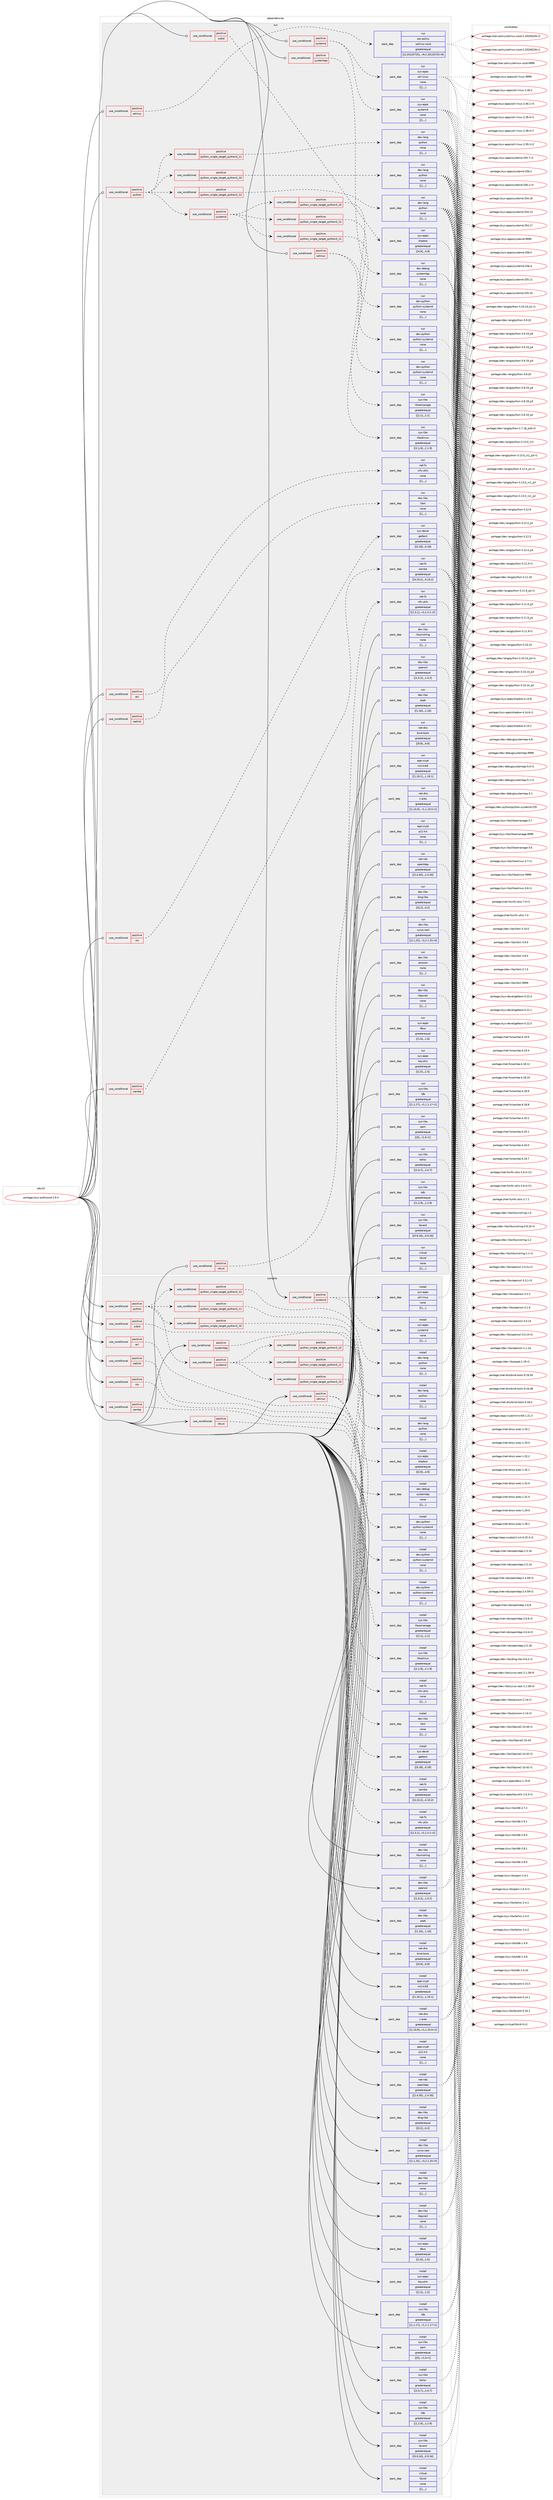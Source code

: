 digraph prolog {

# *************
# Graph options
# *************

newrank=true;
concentrate=true;
compound=true;
graph [rankdir=LR,fontname=Helvetica,fontsize=10,ranksep=1.5];#, ranksep=2.5, nodesep=0.2];
edge  [arrowhead=vee];
node  [fontname=Helvetica,fontsize=10];

# **********
# The ebuild
# **********

subgraph cluster_leftcol {
color=gray;
label=<<i>ebuild</i>>;
id [label="portage://sys-auth/sssd-2.9.4", color=red, width=4, href="../sys-auth/sssd-2.9.4.svg"];
}

# ****************
# The dependencies
# ****************

subgraph cluster_midcol {
color=gray;
label=<<i>dependencies</i>>;
subgraph cluster_compile {
fillcolor="#eeeeee";
style=filled;
label=<<i>compile</i>>;
subgraph cond117591 {
dependency444225 [label=<<TABLE BORDER="0" CELLBORDER="1" CELLSPACING="0" CELLPADDING="4"><TR><TD ROWSPAN="3" CELLPADDING="10">use_conditional</TD></TR><TR><TD>positive</TD></TR><TR><TD>acl</TD></TR></TABLE>>, shape=none, color=red];
subgraph pack323566 {
dependency444226 [label=<<TABLE BORDER="0" CELLBORDER="1" CELLSPACING="0" CELLPADDING="4" WIDTH="220"><TR><TD ROWSPAN="6" CELLPADDING="30">pack_dep</TD></TR><TR><TD WIDTH="110">install</TD></TR><TR><TD>net-fs</TD></TR><TR><TD>cifs-utils</TD></TR><TR><TD>none</TD></TR><TR><TD>[[],,,,]</TD></TR></TABLE>>, shape=none, color=blue];
}
dependency444225:e -> dependency444226:w [weight=20,style="dashed",arrowhead="vee"];
}
id:e -> dependency444225:w [weight=20,style="solid",arrowhead="vee"];
subgraph cond117592 {
dependency444227 [label=<<TABLE BORDER="0" CELLBORDER="1" CELLSPACING="0" CELLPADDING="4"><TR><TD ROWSPAN="3" CELLPADDING="10">use_conditional</TD></TR><TR><TD>positive</TD></TR><TR><TD>netlink</TD></TR></TABLE>>, shape=none, color=red];
subgraph pack323567 {
dependency444228 [label=<<TABLE BORDER="0" CELLBORDER="1" CELLSPACING="0" CELLPADDING="4" WIDTH="220"><TR><TD ROWSPAN="6" CELLPADDING="30">pack_dep</TD></TR><TR><TD WIDTH="110">install</TD></TR><TR><TD>dev-libs</TD></TR><TR><TD>libnl</TD></TR><TR><TD>none</TD></TR><TR><TD>[[],,,,]</TD></TR></TABLE>>, shape=none, color=blue];
}
dependency444227:e -> dependency444228:w [weight=20,style="dashed",arrowhead="vee"];
}
id:e -> dependency444227:w [weight=20,style="solid",arrowhead="vee"];
subgraph cond117593 {
dependency444229 [label=<<TABLE BORDER="0" CELLBORDER="1" CELLSPACING="0" CELLPADDING="4"><TR><TD ROWSPAN="3" CELLPADDING="10">use_conditional</TD></TR><TR><TD>positive</TD></TR><TR><TD>nfsv4</TD></TR></TABLE>>, shape=none, color=red];
subgraph pack323568 {
dependency444230 [label=<<TABLE BORDER="0" CELLBORDER="1" CELLSPACING="0" CELLPADDING="4" WIDTH="220"><TR><TD ROWSPAN="6" CELLPADDING="30">pack_dep</TD></TR><TR><TD WIDTH="110">install</TD></TR><TR><TD>net-fs</TD></TR><TR><TD>nfs-utils</TD></TR><TR><TD>greaterequal</TD></TR><TR><TD>[[2,3,1],,-r2,2.3.1-r2]</TD></TR></TABLE>>, shape=none, color=blue];
}
dependency444229:e -> dependency444230:w [weight=20,style="dashed",arrowhead="vee"];
}
id:e -> dependency444229:w [weight=20,style="solid",arrowhead="vee"];
subgraph cond117594 {
dependency444231 [label=<<TABLE BORDER="0" CELLBORDER="1" CELLSPACING="0" CELLPADDING="4"><TR><TD ROWSPAN="3" CELLPADDING="10">use_conditional</TD></TR><TR><TD>positive</TD></TR><TR><TD>nls</TD></TR></TABLE>>, shape=none, color=red];
subgraph pack323569 {
dependency444232 [label=<<TABLE BORDER="0" CELLBORDER="1" CELLSPACING="0" CELLPADDING="4" WIDTH="220"><TR><TD ROWSPAN="6" CELLPADDING="30">pack_dep</TD></TR><TR><TD WIDTH="110">install</TD></TR><TR><TD>sys-devel</TD></TR><TR><TD>gettext</TD></TR><TR><TD>greaterequal</TD></TR><TR><TD>[[0,18],,,0.18]</TD></TR></TABLE>>, shape=none, color=blue];
}
dependency444231:e -> dependency444232:w [weight=20,style="dashed",arrowhead="vee"];
}
id:e -> dependency444231:w [weight=20,style="solid",arrowhead="vee"];
subgraph cond117595 {
dependency444233 [label=<<TABLE BORDER="0" CELLBORDER="1" CELLSPACING="0" CELLPADDING="4"><TR><TD ROWSPAN="3" CELLPADDING="10">use_conditional</TD></TR><TR><TD>positive</TD></TR><TR><TD>python</TD></TR></TABLE>>, shape=none, color=red];
subgraph cond117596 {
dependency444234 [label=<<TABLE BORDER="0" CELLBORDER="1" CELLSPACING="0" CELLPADDING="4"><TR><TD ROWSPAN="3" CELLPADDING="10">use_conditional</TD></TR><TR><TD>positive</TD></TR><TR><TD>python_single_target_python3_10</TD></TR></TABLE>>, shape=none, color=red];
subgraph pack323570 {
dependency444235 [label=<<TABLE BORDER="0" CELLBORDER="1" CELLSPACING="0" CELLPADDING="4" WIDTH="220"><TR><TD ROWSPAN="6" CELLPADDING="30">pack_dep</TD></TR><TR><TD WIDTH="110">install</TD></TR><TR><TD>dev-lang</TD></TR><TR><TD>python</TD></TR><TR><TD>none</TD></TR><TR><TD>[[],,,,]</TD></TR></TABLE>>, shape=none, color=blue];
}
dependency444234:e -> dependency444235:w [weight=20,style="dashed",arrowhead="vee"];
}
dependency444233:e -> dependency444234:w [weight=20,style="dashed",arrowhead="vee"];
subgraph cond117597 {
dependency444236 [label=<<TABLE BORDER="0" CELLBORDER="1" CELLSPACING="0" CELLPADDING="4"><TR><TD ROWSPAN="3" CELLPADDING="10">use_conditional</TD></TR><TR><TD>positive</TD></TR><TR><TD>python_single_target_python3_11</TD></TR></TABLE>>, shape=none, color=red];
subgraph pack323571 {
dependency444237 [label=<<TABLE BORDER="0" CELLBORDER="1" CELLSPACING="0" CELLPADDING="4" WIDTH="220"><TR><TD ROWSPAN="6" CELLPADDING="30">pack_dep</TD></TR><TR><TD WIDTH="110">install</TD></TR><TR><TD>dev-lang</TD></TR><TR><TD>python</TD></TR><TR><TD>none</TD></TR><TR><TD>[[],,,,]</TD></TR></TABLE>>, shape=none, color=blue];
}
dependency444236:e -> dependency444237:w [weight=20,style="dashed",arrowhead="vee"];
}
dependency444233:e -> dependency444236:w [weight=20,style="dashed",arrowhead="vee"];
subgraph cond117598 {
dependency444238 [label=<<TABLE BORDER="0" CELLBORDER="1" CELLSPACING="0" CELLPADDING="4"><TR><TD ROWSPAN="3" CELLPADDING="10">use_conditional</TD></TR><TR><TD>positive</TD></TR><TR><TD>python_single_target_python3_12</TD></TR></TABLE>>, shape=none, color=red];
subgraph pack323572 {
dependency444239 [label=<<TABLE BORDER="0" CELLBORDER="1" CELLSPACING="0" CELLPADDING="4" WIDTH="220"><TR><TD ROWSPAN="6" CELLPADDING="30">pack_dep</TD></TR><TR><TD WIDTH="110">install</TD></TR><TR><TD>dev-lang</TD></TR><TR><TD>python</TD></TR><TR><TD>none</TD></TR><TR><TD>[[],,,,]</TD></TR></TABLE>>, shape=none, color=blue];
}
dependency444238:e -> dependency444239:w [weight=20,style="dashed",arrowhead="vee"];
}
dependency444233:e -> dependency444238:w [weight=20,style="dashed",arrowhead="vee"];
subgraph cond117599 {
dependency444240 [label=<<TABLE BORDER="0" CELLBORDER="1" CELLSPACING="0" CELLPADDING="4"><TR><TD ROWSPAN="3" CELLPADDING="10">use_conditional</TD></TR><TR><TD>positive</TD></TR><TR><TD>systemd</TD></TR></TABLE>>, shape=none, color=red];
subgraph cond117600 {
dependency444241 [label=<<TABLE BORDER="0" CELLBORDER="1" CELLSPACING="0" CELLPADDING="4"><TR><TD ROWSPAN="3" CELLPADDING="10">use_conditional</TD></TR><TR><TD>positive</TD></TR><TR><TD>python_single_target_python3_10</TD></TR></TABLE>>, shape=none, color=red];
subgraph pack323573 {
dependency444242 [label=<<TABLE BORDER="0" CELLBORDER="1" CELLSPACING="0" CELLPADDING="4" WIDTH="220"><TR><TD ROWSPAN="6" CELLPADDING="30">pack_dep</TD></TR><TR><TD WIDTH="110">install</TD></TR><TR><TD>dev-python</TD></TR><TR><TD>python-systemd</TD></TR><TR><TD>none</TD></TR><TR><TD>[[],,,,]</TD></TR></TABLE>>, shape=none, color=blue];
}
dependency444241:e -> dependency444242:w [weight=20,style="dashed",arrowhead="vee"];
}
dependency444240:e -> dependency444241:w [weight=20,style="dashed",arrowhead="vee"];
subgraph cond117601 {
dependency444243 [label=<<TABLE BORDER="0" CELLBORDER="1" CELLSPACING="0" CELLPADDING="4"><TR><TD ROWSPAN="3" CELLPADDING="10">use_conditional</TD></TR><TR><TD>positive</TD></TR><TR><TD>python_single_target_python3_11</TD></TR></TABLE>>, shape=none, color=red];
subgraph pack323574 {
dependency444244 [label=<<TABLE BORDER="0" CELLBORDER="1" CELLSPACING="0" CELLPADDING="4" WIDTH="220"><TR><TD ROWSPAN="6" CELLPADDING="30">pack_dep</TD></TR><TR><TD WIDTH="110">install</TD></TR><TR><TD>dev-python</TD></TR><TR><TD>python-systemd</TD></TR><TR><TD>none</TD></TR><TR><TD>[[],,,,]</TD></TR></TABLE>>, shape=none, color=blue];
}
dependency444243:e -> dependency444244:w [weight=20,style="dashed",arrowhead="vee"];
}
dependency444240:e -> dependency444243:w [weight=20,style="dashed",arrowhead="vee"];
subgraph cond117602 {
dependency444245 [label=<<TABLE BORDER="0" CELLBORDER="1" CELLSPACING="0" CELLPADDING="4"><TR><TD ROWSPAN="3" CELLPADDING="10">use_conditional</TD></TR><TR><TD>positive</TD></TR><TR><TD>python_single_target_python3_12</TD></TR></TABLE>>, shape=none, color=red];
subgraph pack323575 {
dependency444246 [label=<<TABLE BORDER="0" CELLBORDER="1" CELLSPACING="0" CELLPADDING="4" WIDTH="220"><TR><TD ROWSPAN="6" CELLPADDING="30">pack_dep</TD></TR><TR><TD WIDTH="110">install</TD></TR><TR><TD>dev-python</TD></TR><TR><TD>python-systemd</TD></TR><TR><TD>none</TD></TR><TR><TD>[[],,,,]</TD></TR></TABLE>>, shape=none, color=blue];
}
dependency444245:e -> dependency444246:w [weight=20,style="dashed",arrowhead="vee"];
}
dependency444240:e -> dependency444245:w [weight=20,style="dashed",arrowhead="vee"];
}
dependency444233:e -> dependency444240:w [weight=20,style="dashed",arrowhead="vee"];
}
id:e -> dependency444233:w [weight=20,style="solid",arrowhead="vee"];
subgraph cond117603 {
dependency444247 [label=<<TABLE BORDER="0" CELLBORDER="1" CELLSPACING="0" CELLPADDING="4"><TR><TD ROWSPAN="3" CELLPADDING="10">use_conditional</TD></TR><TR><TD>positive</TD></TR><TR><TD>samba</TD></TR></TABLE>>, shape=none, color=red];
subgraph pack323576 {
dependency444248 [label=<<TABLE BORDER="0" CELLBORDER="1" CELLSPACING="0" CELLPADDING="4" WIDTH="220"><TR><TD ROWSPAN="6" CELLPADDING="30">pack_dep</TD></TR><TR><TD WIDTH="110">install</TD></TR><TR><TD>net-fs</TD></TR><TR><TD>samba</TD></TR><TR><TD>greaterequal</TD></TR><TR><TD>[[4,10,2],,,4.10.2]</TD></TR></TABLE>>, shape=none, color=blue];
}
dependency444247:e -> dependency444248:w [weight=20,style="dashed",arrowhead="vee"];
}
id:e -> dependency444247:w [weight=20,style="solid",arrowhead="vee"];
subgraph cond117604 {
dependency444249 [label=<<TABLE BORDER="0" CELLBORDER="1" CELLSPACING="0" CELLPADDING="4"><TR><TD ROWSPAN="3" CELLPADDING="10">use_conditional</TD></TR><TR><TD>positive</TD></TR><TR><TD>selinux</TD></TR></TABLE>>, shape=none, color=red];
subgraph pack323577 {
dependency444250 [label=<<TABLE BORDER="0" CELLBORDER="1" CELLSPACING="0" CELLPADDING="4" WIDTH="220"><TR><TD ROWSPAN="6" CELLPADDING="30">pack_dep</TD></TR><TR><TD WIDTH="110">install</TD></TR><TR><TD>sys-libs</TD></TR><TR><TD>libselinux</TD></TR><TR><TD>greaterequal</TD></TR><TR><TD>[[2,1,9],,,2.1.9]</TD></TR></TABLE>>, shape=none, color=blue];
}
dependency444249:e -> dependency444250:w [weight=20,style="dashed",arrowhead="vee"];
subgraph pack323578 {
dependency444251 [label=<<TABLE BORDER="0" CELLBORDER="1" CELLSPACING="0" CELLPADDING="4" WIDTH="220"><TR><TD ROWSPAN="6" CELLPADDING="30">pack_dep</TD></TR><TR><TD WIDTH="110">install</TD></TR><TR><TD>sys-libs</TD></TR><TR><TD>libsemanage</TD></TR><TR><TD>greaterequal</TD></TR><TR><TD>[[2,1],,,2.1]</TD></TR></TABLE>>, shape=none, color=blue];
}
dependency444249:e -> dependency444251:w [weight=20,style="dashed",arrowhead="vee"];
}
id:e -> dependency444249:w [weight=20,style="solid",arrowhead="vee"];
subgraph cond117605 {
dependency444252 [label=<<TABLE BORDER="0" CELLBORDER="1" CELLSPACING="0" CELLPADDING="4"><TR><TD ROWSPAN="3" CELLPADDING="10">use_conditional</TD></TR><TR><TD>positive</TD></TR><TR><TD>subid</TD></TR></TABLE>>, shape=none, color=red];
subgraph pack323579 {
dependency444253 [label=<<TABLE BORDER="0" CELLBORDER="1" CELLSPACING="0" CELLPADDING="4" WIDTH="220"><TR><TD ROWSPAN="6" CELLPADDING="30">pack_dep</TD></TR><TR><TD WIDTH="110">install</TD></TR><TR><TD>sys-apps</TD></TR><TR><TD>shadow</TD></TR><TR><TD>greaterequal</TD></TR><TR><TD>[[4,9],,,4.9]</TD></TR></TABLE>>, shape=none, color=blue];
}
dependency444252:e -> dependency444253:w [weight=20,style="dashed",arrowhead="vee"];
}
id:e -> dependency444252:w [weight=20,style="solid",arrowhead="vee"];
subgraph cond117606 {
dependency444254 [label=<<TABLE BORDER="0" CELLBORDER="1" CELLSPACING="0" CELLPADDING="4"><TR><TD ROWSPAN="3" CELLPADDING="10">use_conditional</TD></TR><TR><TD>positive</TD></TR><TR><TD>systemd</TD></TR></TABLE>>, shape=none, color=red];
subgraph pack323580 {
dependency444255 [label=<<TABLE BORDER="0" CELLBORDER="1" CELLSPACING="0" CELLPADDING="4" WIDTH="220"><TR><TD ROWSPAN="6" CELLPADDING="30">pack_dep</TD></TR><TR><TD WIDTH="110">install</TD></TR><TR><TD>sys-apps</TD></TR><TR><TD>systemd</TD></TR><TR><TD>none</TD></TR><TR><TD>[[],,,,]</TD></TR></TABLE>>, shape=none, color=blue];
}
dependency444254:e -> dependency444255:w [weight=20,style="dashed",arrowhead="vee"];
subgraph pack323581 {
dependency444256 [label=<<TABLE BORDER="0" CELLBORDER="1" CELLSPACING="0" CELLPADDING="4" WIDTH="220"><TR><TD ROWSPAN="6" CELLPADDING="30">pack_dep</TD></TR><TR><TD WIDTH="110">install</TD></TR><TR><TD>sys-apps</TD></TR><TR><TD>util-linux</TD></TR><TR><TD>none</TD></TR><TR><TD>[[],,,,]</TD></TR></TABLE>>, shape=none, color=blue];
}
dependency444254:e -> dependency444256:w [weight=20,style="dashed",arrowhead="vee"];
}
id:e -> dependency444254:w [weight=20,style="solid",arrowhead="vee"];
subgraph cond117607 {
dependency444257 [label=<<TABLE BORDER="0" CELLBORDER="1" CELLSPACING="0" CELLPADDING="4"><TR><TD ROWSPAN="3" CELLPADDING="10">use_conditional</TD></TR><TR><TD>positive</TD></TR><TR><TD>systemtap</TD></TR></TABLE>>, shape=none, color=red];
subgraph pack323582 {
dependency444258 [label=<<TABLE BORDER="0" CELLBORDER="1" CELLSPACING="0" CELLPADDING="4" WIDTH="220"><TR><TD ROWSPAN="6" CELLPADDING="30">pack_dep</TD></TR><TR><TD WIDTH="110">install</TD></TR><TR><TD>dev-debug</TD></TR><TR><TD>systemtap</TD></TR><TR><TD>none</TD></TR><TR><TD>[[],,,,]</TD></TR></TABLE>>, shape=none, color=blue];
}
dependency444257:e -> dependency444258:w [weight=20,style="dashed",arrowhead="vee"];
}
id:e -> dependency444257:w [weight=20,style="solid",arrowhead="vee"];
subgraph pack323583 {
dependency444259 [label=<<TABLE BORDER="0" CELLBORDER="1" CELLSPACING="0" CELLPADDING="4" WIDTH="220"><TR><TD ROWSPAN="6" CELLPADDING="30">pack_dep</TD></TR><TR><TD WIDTH="110">install</TD></TR><TR><TD>app-crypt</TD></TR><TR><TD>mit-krb5</TD></TR><TR><TD>greaterequal</TD></TR><TR><TD>[[1,19,1],,,1.19.1]</TD></TR></TABLE>>, shape=none, color=blue];
}
id:e -> dependency444259:w [weight=20,style="solid",arrowhead="vee"];
subgraph pack323584 {
dependency444260 [label=<<TABLE BORDER="0" CELLBORDER="1" CELLSPACING="0" CELLPADDING="4" WIDTH="220"><TR><TD ROWSPAN="6" CELLPADDING="30">pack_dep</TD></TR><TR><TD WIDTH="110">install</TD></TR><TR><TD>app-crypt</TD></TR><TR><TD>p11-kit</TD></TR><TR><TD>none</TD></TR><TR><TD>[[],,,,]</TD></TR></TABLE>>, shape=none, color=blue];
}
id:e -> dependency444260:w [weight=20,style="solid",arrowhead="vee"];
subgraph pack323585 {
dependency444261 [label=<<TABLE BORDER="0" CELLBORDER="1" CELLSPACING="0" CELLPADDING="4" WIDTH="220"><TR><TD ROWSPAN="6" CELLPADDING="30">pack_dep</TD></TR><TR><TD WIDTH="110">install</TD></TR><TR><TD>dev-libs</TD></TR><TR><TD>cyrus-sasl</TD></TR><TR><TD>greaterequal</TD></TR><TR><TD>[[2,1,25],,-r3,2.1.25-r3]</TD></TR></TABLE>>, shape=none, color=blue];
}
id:e -> dependency444261:w [weight=20,style="solid",arrowhead="vee"];
subgraph pack323586 {
dependency444262 [label=<<TABLE BORDER="0" CELLBORDER="1" CELLSPACING="0" CELLPADDING="4" WIDTH="220"><TR><TD ROWSPAN="6" CELLPADDING="30">pack_dep</TD></TR><TR><TD WIDTH="110">install</TD></TR><TR><TD>dev-libs</TD></TR><TR><TD>ding-libs</TD></TR><TR><TD>greaterequal</TD></TR><TR><TD>[[0,2],,,0.2]</TD></TR></TABLE>>, shape=none, color=blue];
}
id:e -> dependency444262:w [weight=20,style="solid",arrowhead="vee"];
subgraph pack323587 {
dependency444263 [label=<<TABLE BORDER="0" CELLBORDER="1" CELLSPACING="0" CELLPADDING="4" WIDTH="220"><TR><TD ROWSPAN="6" CELLPADDING="30">pack_dep</TD></TR><TR><TD WIDTH="110">install</TD></TR><TR><TD>dev-libs</TD></TR><TR><TD>jansson</TD></TR><TR><TD>none</TD></TR><TR><TD>[[],,,,]</TD></TR></TABLE>>, shape=none, color=blue];
}
id:e -> dependency444263:w [weight=20,style="solid",arrowhead="vee"];
subgraph pack323588 {
dependency444264 [label=<<TABLE BORDER="0" CELLBORDER="1" CELLSPACING="0" CELLPADDING="4" WIDTH="220"><TR><TD ROWSPAN="6" CELLPADDING="30">pack_dep</TD></TR><TR><TD WIDTH="110">install</TD></TR><TR><TD>dev-libs</TD></TR><TR><TD>libpcre2</TD></TR><TR><TD>none</TD></TR><TR><TD>[[],,,,]</TD></TR></TABLE>>, shape=none, color=blue];
}
id:e -> dependency444264:w [weight=20,style="solid",arrowhead="vee"];
subgraph pack323589 {
dependency444265 [label=<<TABLE BORDER="0" CELLBORDER="1" CELLSPACING="0" CELLPADDING="4" WIDTH="220"><TR><TD ROWSPAN="6" CELLPADDING="30">pack_dep</TD></TR><TR><TD WIDTH="110">install</TD></TR><TR><TD>dev-libs</TD></TR><TR><TD>libunistring</TD></TR><TR><TD>none</TD></TR><TR><TD>[[],,,,]</TD></TR></TABLE>>, shape=none, color=blue];
}
id:e -> dependency444265:w [weight=20,style="solid",arrowhead="vee"];
subgraph pack323590 {
dependency444266 [label=<<TABLE BORDER="0" CELLBORDER="1" CELLSPACING="0" CELLPADDING="4" WIDTH="220"><TR><TD ROWSPAN="6" CELLPADDING="30">pack_dep</TD></TR><TR><TD WIDTH="110">install</TD></TR><TR><TD>dev-libs</TD></TR><TR><TD>openssl</TD></TR><TR><TD>greaterequal</TD></TR><TR><TD>[[1,0,2],,,1.0.2]</TD></TR></TABLE>>, shape=none, color=blue];
}
id:e -> dependency444266:w [weight=20,style="solid",arrowhead="vee"];
subgraph pack323591 {
dependency444267 [label=<<TABLE BORDER="0" CELLBORDER="1" CELLSPACING="0" CELLPADDING="4" WIDTH="220"><TR><TD ROWSPAN="6" CELLPADDING="30">pack_dep</TD></TR><TR><TD WIDTH="110">install</TD></TR><TR><TD>dev-libs</TD></TR><TR><TD>popt</TD></TR><TR><TD>greaterequal</TD></TR><TR><TD>[[1,16],,,1.16]</TD></TR></TABLE>>, shape=none, color=blue];
}
id:e -> dependency444267:w [weight=20,style="solid",arrowhead="vee"];
subgraph pack323592 {
dependency444268 [label=<<TABLE BORDER="0" CELLBORDER="1" CELLSPACING="0" CELLPADDING="4" WIDTH="220"><TR><TD ROWSPAN="6" CELLPADDING="30">pack_dep</TD></TR><TR><TD WIDTH="110">install</TD></TR><TR><TD>net-dns</TD></TR><TR><TD>bind-tools</TD></TR><TR><TD>greaterequal</TD></TR><TR><TD>[[9,9],,,9.9]</TD></TR></TABLE>>, shape=none, color=blue];
}
id:e -> dependency444268:w [weight=20,style="solid",arrowhead="vee"];
subgraph pack323593 {
dependency444269 [label=<<TABLE BORDER="0" CELLBORDER="1" CELLSPACING="0" CELLPADDING="4" WIDTH="220"><TR><TD ROWSPAN="6" CELLPADDING="30">pack_dep</TD></TR><TR><TD WIDTH="110">install</TD></TR><TR><TD>net-dns</TD></TR><TR><TD>c-ares</TD></TR><TR><TD>greaterequal</TD></TR><TR><TD>[[1,10,0],,-r1,1.10.0-r1]</TD></TR></TABLE>>, shape=none, color=blue];
}
id:e -> dependency444269:w [weight=20,style="solid",arrowhead="vee"];
subgraph pack323594 {
dependency444270 [label=<<TABLE BORDER="0" CELLBORDER="1" CELLSPACING="0" CELLPADDING="4" WIDTH="220"><TR><TD ROWSPAN="6" CELLPADDING="30">pack_dep</TD></TR><TR><TD WIDTH="110">install</TD></TR><TR><TD>net-nds</TD></TR><TR><TD>openldap</TD></TR><TR><TD>greaterequal</TD></TR><TR><TD>[[2,4,30],,,2.4.30]</TD></TR></TABLE>>, shape=none, color=blue];
}
id:e -> dependency444270:w [weight=20,style="solid",arrowhead="vee"];
subgraph pack323595 {
dependency444271 [label=<<TABLE BORDER="0" CELLBORDER="1" CELLSPACING="0" CELLPADDING="4" WIDTH="220"><TR><TD ROWSPAN="6" CELLPADDING="30">pack_dep</TD></TR><TR><TD WIDTH="110">install</TD></TR><TR><TD>sys-apps</TD></TR><TR><TD>dbus</TD></TR><TR><TD>greaterequal</TD></TR><TR><TD>[[1,6],,,1.6]</TD></TR></TABLE>>, shape=none, color=blue];
}
id:e -> dependency444271:w [weight=20,style="solid",arrowhead="vee"];
subgraph pack323596 {
dependency444272 [label=<<TABLE BORDER="0" CELLBORDER="1" CELLSPACING="0" CELLPADDING="4" WIDTH="220"><TR><TD ROWSPAN="6" CELLPADDING="30">pack_dep</TD></TR><TR><TD WIDTH="110">install</TD></TR><TR><TD>sys-apps</TD></TR><TR><TD>keyutils</TD></TR><TR><TD>greaterequal</TD></TR><TR><TD>[[1,5],,,1.5]</TD></TR></TABLE>>, shape=none, color=blue];
}
id:e -> dependency444272:w [weight=20,style="solid",arrowhead="vee"];
subgraph pack323597 {
dependency444273 [label=<<TABLE BORDER="0" CELLBORDER="1" CELLSPACING="0" CELLPADDING="4" WIDTH="220"><TR><TD ROWSPAN="6" CELLPADDING="30">pack_dep</TD></TR><TR><TD WIDTH="110">install</TD></TR><TR><TD>sys-libs</TD></TR><TR><TD>ldb</TD></TR><TR><TD>greaterequal</TD></TR><TR><TD>[[1,1,17],,-r1,1.1.17-r1]</TD></TR></TABLE>>, shape=none, color=blue];
}
id:e -> dependency444273:w [weight=20,style="solid",arrowhead="vee"];
subgraph pack323598 {
dependency444274 [label=<<TABLE BORDER="0" CELLBORDER="1" CELLSPACING="0" CELLPADDING="4" WIDTH="220"><TR><TD ROWSPAN="6" CELLPADDING="30">pack_dep</TD></TR><TR><TD WIDTH="110">install</TD></TR><TR><TD>sys-libs</TD></TR><TR><TD>pam</TD></TR><TR><TD>greaterequal</TD></TR><TR><TD>[[0],,-r1,0-r1]</TD></TR></TABLE>>, shape=none, color=blue];
}
id:e -> dependency444274:w [weight=20,style="solid",arrowhead="vee"];
subgraph pack323599 {
dependency444275 [label=<<TABLE BORDER="0" CELLBORDER="1" CELLSPACING="0" CELLPADDING="4" WIDTH="220"><TR><TD ROWSPAN="6" CELLPADDING="30">pack_dep</TD></TR><TR><TD WIDTH="110">install</TD></TR><TR><TD>sys-libs</TD></TR><TR><TD>talloc</TD></TR><TR><TD>greaterequal</TD></TR><TR><TD>[[2,0,7],,,2.0.7]</TD></TR></TABLE>>, shape=none, color=blue];
}
id:e -> dependency444275:w [weight=20,style="solid",arrowhead="vee"];
subgraph pack323600 {
dependency444276 [label=<<TABLE BORDER="0" CELLBORDER="1" CELLSPACING="0" CELLPADDING="4" WIDTH="220"><TR><TD ROWSPAN="6" CELLPADDING="30">pack_dep</TD></TR><TR><TD WIDTH="110">install</TD></TR><TR><TD>sys-libs</TD></TR><TR><TD>tdb</TD></TR><TR><TD>greaterequal</TD></TR><TR><TD>[[1,2,9],,,1.2.9]</TD></TR></TABLE>>, shape=none, color=blue];
}
id:e -> dependency444276:w [weight=20,style="solid",arrowhead="vee"];
subgraph pack323601 {
dependency444277 [label=<<TABLE BORDER="0" CELLBORDER="1" CELLSPACING="0" CELLPADDING="4" WIDTH="220"><TR><TD ROWSPAN="6" CELLPADDING="30">pack_dep</TD></TR><TR><TD WIDTH="110">install</TD></TR><TR><TD>sys-libs</TD></TR><TR><TD>tevent</TD></TR><TR><TD>greaterequal</TD></TR><TR><TD>[[0,9,16],,,0.9.16]</TD></TR></TABLE>>, shape=none, color=blue];
}
id:e -> dependency444277:w [weight=20,style="solid",arrowhead="vee"];
subgraph pack323602 {
dependency444278 [label=<<TABLE BORDER="0" CELLBORDER="1" CELLSPACING="0" CELLPADDING="4" WIDTH="220"><TR><TD ROWSPAN="6" CELLPADDING="30">pack_dep</TD></TR><TR><TD WIDTH="110">install</TD></TR><TR><TD>virtual</TD></TR><TR><TD>libintl</TD></TR><TR><TD>none</TD></TR><TR><TD>[[],,,,]</TD></TR></TABLE>>, shape=none, color=blue];
}
id:e -> dependency444278:w [weight=20,style="solid",arrowhead="vee"];
}
subgraph cluster_compileandrun {
fillcolor="#eeeeee";
style=filled;
label=<<i>compile and run</i>>;
}
subgraph cluster_run {
fillcolor="#eeeeee";
style=filled;
label=<<i>run</i>>;
subgraph cond117608 {
dependency444279 [label=<<TABLE BORDER="0" CELLBORDER="1" CELLSPACING="0" CELLPADDING="4"><TR><TD ROWSPAN="3" CELLPADDING="10">use_conditional</TD></TR><TR><TD>positive</TD></TR><TR><TD>acl</TD></TR></TABLE>>, shape=none, color=red];
subgraph pack323603 {
dependency444280 [label=<<TABLE BORDER="0" CELLBORDER="1" CELLSPACING="0" CELLPADDING="4" WIDTH="220"><TR><TD ROWSPAN="6" CELLPADDING="30">pack_dep</TD></TR><TR><TD WIDTH="110">run</TD></TR><TR><TD>net-fs</TD></TR><TR><TD>cifs-utils</TD></TR><TR><TD>none</TD></TR><TR><TD>[[],,,,]</TD></TR></TABLE>>, shape=none, color=blue];
}
dependency444279:e -> dependency444280:w [weight=20,style="dashed",arrowhead="vee"];
}
id:e -> dependency444279:w [weight=20,style="solid",arrowhead="odot"];
subgraph cond117609 {
dependency444281 [label=<<TABLE BORDER="0" CELLBORDER="1" CELLSPACING="0" CELLPADDING="4"><TR><TD ROWSPAN="3" CELLPADDING="10">use_conditional</TD></TR><TR><TD>positive</TD></TR><TR><TD>netlink</TD></TR></TABLE>>, shape=none, color=red];
subgraph pack323604 {
dependency444282 [label=<<TABLE BORDER="0" CELLBORDER="1" CELLSPACING="0" CELLPADDING="4" WIDTH="220"><TR><TD ROWSPAN="6" CELLPADDING="30">pack_dep</TD></TR><TR><TD WIDTH="110">run</TD></TR><TR><TD>dev-libs</TD></TR><TR><TD>libnl</TD></TR><TR><TD>none</TD></TR><TR><TD>[[],,,,]</TD></TR></TABLE>>, shape=none, color=blue];
}
dependency444281:e -> dependency444282:w [weight=20,style="dashed",arrowhead="vee"];
}
id:e -> dependency444281:w [weight=20,style="solid",arrowhead="odot"];
subgraph cond117610 {
dependency444283 [label=<<TABLE BORDER="0" CELLBORDER="1" CELLSPACING="0" CELLPADDING="4"><TR><TD ROWSPAN="3" CELLPADDING="10">use_conditional</TD></TR><TR><TD>positive</TD></TR><TR><TD>nfsv4</TD></TR></TABLE>>, shape=none, color=red];
subgraph pack323605 {
dependency444284 [label=<<TABLE BORDER="0" CELLBORDER="1" CELLSPACING="0" CELLPADDING="4" WIDTH="220"><TR><TD ROWSPAN="6" CELLPADDING="30">pack_dep</TD></TR><TR><TD WIDTH="110">run</TD></TR><TR><TD>net-fs</TD></TR><TR><TD>nfs-utils</TD></TR><TR><TD>greaterequal</TD></TR><TR><TD>[[2,3,1],,-r2,2.3.1-r2]</TD></TR></TABLE>>, shape=none, color=blue];
}
dependency444283:e -> dependency444284:w [weight=20,style="dashed",arrowhead="vee"];
}
id:e -> dependency444283:w [weight=20,style="solid",arrowhead="odot"];
subgraph cond117611 {
dependency444285 [label=<<TABLE BORDER="0" CELLBORDER="1" CELLSPACING="0" CELLPADDING="4"><TR><TD ROWSPAN="3" CELLPADDING="10">use_conditional</TD></TR><TR><TD>positive</TD></TR><TR><TD>nls</TD></TR></TABLE>>, shape=none, color=red];
subgraph pack323606 {
dependency444286 [label=<<TABLE BORDER="0" CELLBORDER="1" CELLSPACING="0" CELLPADDING="4" WIDTH="220"><TR><TD ROWSPAN="6" CELLPADDING="30">pack_dep</TD></TR><TR><TD WIDTH="110">run</TD></TR><TR><TD>sys-devel</TD></TR><TR><TD>gettext</TD></TR><TR><TD>greaterequal</TD></TR><TR><TD>[[0,18],,,0.18]</TD></TR></TABLE>>, shape=none, color=blue];
}
dependency444285:e -> dependency444286:w [weight=20,style="dashed",arrowhead="vee"];
}
id:e -> dependency444285:w [weight=20,style="solid",arrowhead="odot"];
subgraph cond117612 {
dependency444287 [label=<<TABLE BORDER="0" CELLBORDER="1" CELLSPACING="0" CELLPADDING="4"><TR><TD ROWSPAN="3" CELLPADDING="10">use_conditional</TD></TR><TR><TD>positive</TD></TR><TR><TD>python</TD></TR></TABLE>>, shape=none, color=red];
subgraph cond117613 {
dependency444288 [label=<<TABLE BORDER="0" CELLBORDER="1" CELLSPACING="0" CELLPADDING="4"><TR><TD ROWSPAN="3" CELLPADDING="10">use_conditional</TD></TR><TR><TD>positive</TD></TR><TR><TD>python_single_target_python3_10</TD></TR></TABLE>>, shape=none, color=red];
subgraph pack323607 {
dependency444289 [label=<<TABLE BORDER="0" CELLBORDER="1" CELLSPACING="0" CELLPADDING="4" WIDTH="220"><TR><TD ROWSPAN="6" CELLPADDING="30">pack_dep</TD></TR><TR><TD WIDTH="110">run</TD></TR><TR><TD>dev-lang</TD></TR><TR><TD>python</TD></TR><TR><TD>none</TD></TR><TR><TD>[[],,,,]</TD></TR></TABLE>>, shape=none, color=blue];
}
dependency444288:e -> dependency444289:w [weight=20,style="dashed",arrowhead="vee"];
}
dependency444287:e -> dependency444288:w [weight=20,style="dashed",arrowhead="vee"];
subgraph cond117614 {
dependency444290 [label=<<TABLE BORDER="0" CELLBORDER="1" CELLSPACING="0" CELLPADDING="4"><TR><TD ROWSPAN="3" CELLPADDING="10">use_conditional</TD></TR><TR><TD>positive</TD></TR><TR><TD>python_single_target_python3_11</TD></TR></TABLE>>, shape=none, color=red];
subgraph pack323608 {
dependency444291 [label=<<TABLE BORDER="0" CELLBORDER="1" CELLSPACING="0" CELLPADDING="4" WIDTH="220"><TR><TD ROWSPAN="6" CELLPADDING="30">pack_dep</TD></TR><TR><TD WIDTH="110">run</TD></TR><TR><TD>dev-lang</TD></TR><TR><TD>python</TD></TR><TR><TD>none</TD></TR><TR><TD>[[],,,,]</TD></TR></TABLE>>, shape=none, color=blue];
}
dependency444290:e -> dependency444291:w [weight=20,style="dashed",arrowhead="vee"];
}
dependency444287:e -> dependency444290:w [weight=20,style="dashed",arrowhead="vee"];
subgraph cond117615 {
dependency444292 [label=<<TABLE BORDER="0" CELLBORDER="1" CELLSPACING="0" CELLPADDING="4"><TR><TD ROWSPAN="3" CELLPADDING="10">use_conditional</TD></TR><TR><TD>positive</TD></TR><TR><TD>python_single_target_python3_12</TD></TR></TABLE>>, shape=none, color=red];
subgraph pack323609 {
dependency444293 [label=<<TABLE BORDER="0" CELLBORDER="1" CELLSPACING="0" CELLPADDING="4" WIDTH="220"><TR><TD ROWSPAN="6" CELLPADDING="30">pack_dep</TD></TR><TR><TD WIDTH="110">run</TD></TR><TR><TD>dev-lang</TD></TR><TR><TD>python</TD></TR><TR><TD>none</TD></TR><TR><TD>[[],,,,]</TD></TR></TABLE>>, shape=none, color=blue];
}
dependency444292:e -> dependency444293:w [weight=20,style="dashed",arrowhead="vee"];
}
dependency444287:e -> dependency444292:w [weight=20,style="dashed",arrowhead="vee"];
subgraph cond117616 {
dependency444294 [label=<<TABLE BORDER="0" CELLBORDER="1" CELLSPACING="0" CELLPADDING="4"><TR><TD ROWSPAN="3" CELLPADDING="10">use_conditional</TD></TR><TR><TD>positive</TD></TR><TR><TD>systemd</TD></TR></TABLE>>, shape=none, color=red];
subgraph cond117617 {
dependency444295 [label=<<TABLE BORDER="0" CELLBORDER="1" CELLSPACING="0" CELLPADDING="4"><TR><TD ROWSPAN="3" CELLPADDING="10">use_conditional</TD></TR><TR><TD>positive</TD></TR><TR><TD>python_single_target_python3_10</TD></TR></TABLE>>, shape=none, color=red];
subgraph pack323610 {
dependency444296 [label=<<TABLE BORDER="0" CELLBORDER="1" CELLSPACING="0" CELLPADDING="4" WIDTH="220"><TR><TD ROWSPAN="6" CELLPADDING="30">pack_dep</TD></TR><TR><TD WIDTH="110">run</TD></TR><TR><TD>dev-python</TD></TR><TR><TD>python-systemd</TD></TR><TR><TD>none</TD></TR><TR><TD>[[],,,,]</TD></TR></TABLE>>, shape=none, color=blue];
}
dependency444295:e -> dependency444296:w [weight=20,style="dashed",arrowhead="vee"];
}
dependency444294:e -> dependency444295:w [weight=20,style="dashed",arrowhead="vee"];
subgraph cond117618 {
dependency444297 [label=<<TABLE BORDER="0" CELLBORDER="1" CELLSPACING="0" CELLPADDING="4"><TR><TD ROWSPAN="3" CELLPADDING="10">use_conditional</TD></TR><TR><TD>positive</TD></TR><TR><TD>python_single_target_python3_11</TD></TR></TABLE>>, shape=none, color=red];
subgraph pack323611 {
dependency444298 [label=<<TABLE BORDER="0" CELLBORDER="1" CELLSPACING="0" CELLPADDING="4" WIDTH="220"><TR><TD ROWSPAN="6" CELLPADDING="30">pack_dep</TD></TR><TR><TD WIDTH="110">run</TD></TR><TR><TD>dev-python</TD></TR><TR><TD>python-systemd</TD></TR><TR><TD>none</TD></TR><TR><TD>[[],,,,]</TD></TR></TABLE>>, shape=none, color=blue];
}
dependency444297:e -> dependency444298:w [weight=20,style="dashed",arrowhead="vee"];
}
dependency444294:e -> dependency444297:w [weight=20,style="dashed",arrowhead="vee"];
subgraph cond117619 {
dependency444299 [label=<<TABLE BORDER="0" CELLBORDER="1" CELLSPACING="0" CELLPADDING="4"><TR><TD ROWSPAN="3" CELLPADDING="10">use_conditional</TD></TR><TR><TD>positive</TD></TR><TR><TD>python_single_target_python3_12</TD></TR></TABLE>>, shape=none, color=red];
subgraph pack323612 {
dependency444300 [label=<<TABLE BORDER="0" CELLBORDER="1" CELLSPACING="0" CELLPADDING="4" WIDTH="220"><TR><TD ROWSPAN="6" CELLPADDING="30">pack_dep</TD></TR><TR><TD WIDTH="110">run</TD></TR><TR><TD>dev-python</TD></TR><TR><TD>python-systemd</TD></TR><TR><TD>none</TD></TR><TR><TD>[[],,,,]</TD></TR></TABLE>>, shape=none, color=blue];
}
dependency444299:e -> dependency444300:w [weight=20,style="dashed",arrowhead="vee"];
}
dependency444294:e -> dependency444299:w [weight=20,style="dashed",arrowhead="vee"];
}
dependency444287:e -> dependency444294:w [weight=20,style="dashed",arrowhead="vee"];
}
id:e -> dependency444287:w [weight=20,style="solid",arrowhead="odot"];
subgraph cond117620 {
dependency444301 [label=<<TABLE BORDER="0" CELLBORDER="1" CELLSPACING="0" CELLPADDING="4"><TR><TD ROWSPAN="3" CELLPADDING="10">use_conditional</TD></TR><TR><TD>positive</TD></TR><TR><TD>samba</TD></TR></TABLE>>, shape=none, color=red];
subgraph pack323613 {
dependency444302 [label=<<TABLE BORDER="0" CELLBORDER="1" CELLSPACING="0" CELLPADDING="4" WIDTH="220"><TR><TD ROWSPAN="6" CELLPADDING="30">pack_dep</TD></TR><TR><TD WIDTH="110">run</TD></TR><TR><TD>net-fs</TD></TR><TR><TD>samba</TD></TR><TR><TD>greaterequal</TD></TR><TR><TD>[[4,10,2],,,4.10.2]</TD></TR></TABLE>>, shape=none, color=blue];
}
dependency444301:e -> dependency444302:w [weight=20,style="dashed",arrowhead="vee"];
}
id:e -> dependency444301:w [weight=20,style="solid",arrowhead="odot"];
subgraph cond117621 {
dependency444303 [label=<<TABLE BORDER="0" CELLBORDER="1" CELLSPACING="0" CELLPADDING="4"><TR><TD ROWSPAN="3" CELLPADDING="10">use_conditional</TD></TR><TR><TD>positive</TD></TR><TR><TD>selinux</TD></TR></TABLE>>, shape=none, color=red];
subgraph pack323614 {
dependency444304 [label=<<TABLE BORDER="0" CELLBORDER="1" CELLSPACING="0" CELLPADDING="4" WIDTH="220"><TR><TD ROWSPAN="6" CELLPADDING="30">pack_dep</TD></TR><TR><TD WIDTH="110">run</TD></TR><TR><TD>sec-policy</TD></TR><TR><TD>selinux-sssd</TD></TR><TR><TD>greaterequal</TD></TR><TR><TD>[[2,20120725],,-r9,2.20120725-r9]</TD></TR></TABLE>>, shape=none, color=blue];
}
dependency444303:e -> dependency444304:w [weight=20,style="dashed",arrowhead="vee"];
}
id:e -> dependency444303:w [weight=20,style="solid",arrowhead="odot"];
subgraph cond117622 {
dependency444305 [label=<<TABLE BORDER="0" CELLBORDER="1" CELLSPACING="0" CELLPADDING="4"><TR><TD ROWSPAN="3" CELLPADDING="10">use_conditional</TD></TR><TR><TD>positive</TD></TR><TR><TD>selinux</TD></TR></TABLE>>, shape=none, color=red];
subgraph pack323615 {
dependency444306 [label=<<TABLE BORDER="0" CELLBORDER="1" CELLSPACING="0" CELLPADDING="4" WIDTH="220"><TR><TD ROWSPAN="6" CELLPADDING="30">pack_dep</TD></TR><TR><TD WIDTH="110">run</TD></TR><TR><TD>sys-libs</TD></TR><TR><TD>libselinux</TD></TR><TR><TD>greaterequal</TD></TR><TR><TD>[[2,1,9],,,2.1.9]</TD></TR></TABLE>>, shape=none, color=blue];
}
dependency444305:e -> dependency444306:w [weight=20,style="dashed",arrowhead="vee"];
subgraph pack323616 {
dependency444307 [label=<<TABLE BORDER="0" CELLBORDER="1" CELLSPACING="0" CELLPADDING="4" WIDTH="220"><TR><TD ROWSPAN="6" CELLPADDING="30">pack_dep</TD></TR><TR><TD WIDTH="110">run</TD></TR><TR><TD>sys-libs</TD></TR><TR><TD>libsemanage</TD></TR><TR><TD>greaterequal</TD></TR><TR><TD>[[2,1],,,2.1]</TD></TR></TABLE>>, shape=none, color=blue];
}
dependency444305:e -> dependency444307:w [weight=20,style="dashed",arrowhead="vee"];
}
id:e -> dependency444305:w [weight=20,style="solid",arrowhead="odot"];
subgraph cond117623 {
dependency444308 [label=<<TABLE BORDER="0" CELLBORDER="1" CELLSPACING="0" CELLPADDING="4"><TR><TD ROWSPAN="3" CELLPADDING="10">use_conditional</TD></TR><TR><TD>positive</TD></TR><TR><TD>subid</TD></TR></TABLE>>, shape=none, color=red];
subgraph pack323617 {
dependency444309 [label=<<TABLE BORDER="0" CELLBORDER="1" CELLSPACING="0" CELLPADDING="4" WIDTH="220"><TR><TD ROWSPAN="6" CELLPADDING="30">pack_dep</TD></TR><TR><TD WIDTH="110">run</TD></TR><TR><TD>sys-apps</TD></TR><TR><TD>shadow</TD></TR><TR><TD>greaterequal</TD></TR><TR><TD>[[4,9],,,4.9]</TD></TR></TABLE>>, shape=none, color=blue];
}
dependency444308:e -> dependency444309:w [weight=20,style="dashed",arrowhead="vee"];
}
id:e -> dependency444308:w [weight=20,style="solid",arrowhead="odot"];
subgraph cond117624 {
dependency444310 [label=<<TABLE BORDER="0" CELLBORDER="1" CELLSPACING="0" CELLPADDING="4"><TR><TD ROWSPAN="3" CELLPADDING="10">use_conditional</TD></TR><TR><TD>positive</TD></TR><TR><TD>systemd</TD></TR></TABLE>>, shape=none, color=red];
subgraph pack323618 {
dependency444311 [label=<<TABLE BORDER="0" CELLBORDER="1" CELLSPACING="0" CELLPADDING="4" WIDTH="220"><TR><TD ROWSPAN="6" CELLPADDING="30">pack_dep</TD></TR><TR><TD WIDTH="110">run</TD></TR><TR><TD>sys-apps</TD></TR><TR><TD>systemd</TD></TR><TR><TD>none</TD></TR><TR><TD>[[],,,,]</TD></TR></TABLE>>, shape=none, color=blue];
}
dependency444310:e -> dependency444311:w [weight=20,style="dashed",arrowhead="vee"];
subgraph pack323619 {
dependency444312 [label=<<TABLE BORDER="0" CELLBORDER="1" CELLSPACING="0" CELLPADDING="4" WIDTH="220"><TR><TD ROWSPAN="6" CELLPADDING="30">pack_dep</TD></TR><TR><TD WIDTH="110">run</TD></TR><TR><TD>sys-apps</TD></TR><TR><TD>util-linux</TD></TR><TR><TD>none</TD></TR><TR><TD>[[],,,,]</TD></TR></TABLE>>, shape=none, color=blue];
}
dependency444310:e -> dependency444312:w [weight=20,style="dashed",arrowhead="vee"];
}
id:e -> dependency444310:w [weight=20,style="solid",arrowhead="odot"];
subgraph cond117625 {
dependency444313 [label=<<TABLE BORDER="0" CELLBORDER="1" CELLSPACING="0" CELLPADDING="4"><TR><TD ROWSPAN="3" CELLPADDING="10">use_conditional</TD></TR><TR><TD>positive</TD></TR><TR><TD>systemtap</TD></TR></TABLE>>, shape=none, color=red];
subgraph pack323620 {
dependency444314 [label=<<TABLE BORDER="0" CELLBORDER="1" CELLSPACING="0" CELLPADDING="4" WIDTH="220"><TR><TD ROWSPAN="6" CELLPADDING="30">pack_dep</TD></TR><TR><TD WIDTH="110">run</TD></TR><TR><TD>dev-debug</TD></TR><TR><TD>systemtap</TD></TR><TR><TD>none</TD></TR><TR><TD>[[],,,,]</TD></TR></TABLE>>, shape=none, color=blue];
}
dependency444313:e -> dependency444314:w [weight=20,style="dashed",arrowhead="vee"];
}
id:e -> dependency444313:w [weight=20,style="solid",arrowhead="odot"];
subgraph pack323621 {
dependency444315 [label=<<TABLE BORDER="0" CELLBORDER="1" CELLSPACING="0" CELLPADDING="4" WIDTH="220"><TR><TD ROWSPAN="6" CELLPADDING="30">pack_dep</TD></TR><TR><TD WIDTH="110">run</TD></TR><TR><TD>app-crypt</TD></TR><TR><TD>mit-krb5</TD></TR><TR><TD>greaterequal</TD></TR><TR><TD>[[1,19,1],,,1.19.1]</TD></TR></TABLE>>, shape=none, color=blue];
}
id:e -> dependency444315:w [weight=20,style="solid",arrowhead="odot"];
subgraph pack323622 {
dependency444316 [label=<<TABLE BORDER="0" CELLBORDER="1" CELLSPACING="0" CELLPADDING="4" WIDTH="220"><TR><TD ROWSPAN="6" CELLPADDING="30">pack_dep</TD></TR><TR><TD WIDTH="110">run</TD></TR><TR><TD>app-crypt</TD></TR><TR><TD>p11-kit</TD></TR><TR><TD>none</TD></TR><TR><TD>[[],,,,]</TD></TR></TABLE>>, shape=none, color=blue];
}
id:e -> dependency444316:w [weight=20,style="solid",arrowhead="odot"];
subgraph pack323623 {
dependency444317 [label=<<TABLE BORDER="0" CELLBORDER="1" CELLSPACING="0" CELLPADDING="4" WIDTH="220"><TR><TD ROWSPAN="6" CELLPADDING="30">pack_dep</TD></TR><TR><TD WIDTH="110">run</TD></TR><TR><TD>dev-libs</TD></TR><TR><TD>cyrus-sasl</TD></TR><TR><TD>greaterequal</TD></TR><TR><TD>[[2,1,25],,-r3,2.1.25-r3]</TD></TR></TABLE>>, shape=none, color=blue];
}
id:e -> dependency444317:w [weight=20,style="solid",arrowhead="odot"];
subgraph pack323624 {
dependency444318 [label=<<TABLE BORDER="0" CELLBORDER="1" CELLSPACING="0" CELLPADDING="4" WIDTH="220"><TR><TD ROWSPAN="6" CELLPADDING="30">pack_dep</TD></TR><TR><TD WIDTH="110">run</TD></TR><TR><TD>dev-libs</TD></TR><TR><TD>ding-libs</TD></TR><TR><TD>greaterequal</TD></TR><TR><TD>[[0,2],,,0.2]</TD></TR></TABLE>>, shape=none, color=blue];
}
id:e -> dependency444318:w [weight=20,style="solid",arrowhead="odot"];
subgraph pack323625 {
dependency444319 [label=<<TABLE BORDER="0" CELLBORDER="1" CELLSPACING="0" CELLPADDING="4" WIDTH="220"><TR><TD ROWSPAN="6" CELLPADDING="30">pack_dep</TD></TR><TR><TD WIDTH="110">run</TD></TR><TR><TD>dev-libs</TD></TR><TR><TD>jansson</TD></TR><TR><TD>none</TD></TR><TR><TD>[[],,,,]</TD></TR></TABLE>>, shape=none, color=blue];
}
id:e -> dependency444319:w [weight=20,style="solid",arrowhead="odot"];
subgraph pack323626 {
dependency444320 [label=<<TABLE BORDER="0" CELLBORDER="1" CELLSPACING="0" CELLPADDING="4" WIDTH="220"><TR><TD ROWSPAN="6" CELLPADDING="30">pack_dep</TD></TR><TR><TD WIDTH="110">run</TD></TR><TR><TD>dev-libs</TD></TR><TR><TD>libpcre2</TD></TR><TR><TD>none</TD></TR><TR><TD>[[],,,,]</TD></TR></TABLE>>, shape=none, color=blue];
}
id:e -> dependency444320:w [weight=20,style="solid",arrowhead="odot"];
subgraph pack323627 {
dependency444321 [label=<<TABLE BORDER="0" CELLBORDER="1" CELLSPACING="0" CELLPADDING="4" WIDTH="220"><TR><TD ROWSPAN="6" CELLPADDING="30">pack_dep</TD></TR><TR><TD WIDTH="110">run</TD></TR><TR><TD>dev-libs</TD></TR><TR><TD>libunistring</TD></TR><TR><TD>none</TD></TR><TR><TD>[[],,,,]</TD></TR></TABLE>>, shape=none, color=blue];
}
id:e -> dependency444321:w [weight=20,style="solid",arrowhead="odot"];
subgraph pack323628 {
dependency444322 [label=<<TABLE BORDER="0" CELLBORDER="1" CELLSPACING="0" CELLPADDING="4" WIDTH="220"><TR><TD ROWSPAN="6" CELLPADDING="30">pack_dep</TD></TR><TR><TD WIDTH="110">run</TD></TR><TR><TD>dev-libs</TD></TR><TR><TD>openssl</TD></TR><TR><TD>greaterequal</TD></TR><TR><TD>[[1,0,2],,,1.0.2]</TD></TR></TABLE>>, shape=none, color=blue];
}
id:e -> dependency444322:w [weight=20,style="solid",arrowhead="odot"];
subgraph pack323629 {
dependency444323 [label=<<TABLE BORDER="0" CELLBORDER="1" CELLSPACING="0" CELLPADDING="4" WIDTH="220"><TR><TD ROWSPAN="6" CELLPADDING="30">pack_dep</TD></TR><TR><TD WIDTH="110">run</TD></TR><TR><TD>dev-libs</TD></TR><TR><TD>popt</TD></TR><TR><TD>greaterequal</TD></TR><TR><TD>[[1,16],,,1.16]</TD></TR></TABLE>>, shape=none, color=blue];
}
id:e -> dependency444323:w [weight=20,style="solid",arrowhead="odot"];
subgraph pack323630 {
dependency444324 [label=<<TABLE BORDER="0" CELLBORDER="1" CELLSPACING="0" CELLPADDING="4" WIDTH="220"><TR><TD ROWSPAN="6" CELLPADDING="30">pack_dep</TD></TR><TR><TD WIDTH="110">run</TD></TR><TR><TD>net-dns</TD></TR><TR><TD>bind-tools</TD></TR><TR><TD>greaterequal</TD></TR><TR><TD>[[9,9],,,9.9]</TD></TR></TABLE>>, shape=none, color=blue];
}
id:e -> dependency444324:w [weight=20,style="solid",arrowhead="odot"];
subgraph pack323631 {
dependency444325 [label=<<TABLE BORDER="0" CELLBORDER="1" CELLSPACING="0" CELLPADDING="4" WIDTH="220"><TR><TD ROWSPAN="6" CELLPADDING="30">pack_dep</TD></TR><TR><TD WIDTH="110">run</TD></TR><TR><TD>net-dns</TD></TR><TR><TD>c-ares</TD></TR><TR><TD>greaterequal</TD></TR><TR><TD>[[1,10,0],,-r1,1.10.0-r1]</TD></TR></TABLE>>, shape=none, color=blue];
}
id:e -> dependency444325:w [weight=20,style="solid",arrowhead="odot"];
subgraph pack323632 {
dependency444326 [label=<<TABLE BORDER="0" CELLBORDER="1" CELLSPACING="0" CELLPADDING="4" WIDTH="220"><TR><TD ROWSPAN="6" CELLPADDING="30">pack_dep</TD></TR><TR><TD WIDTH="110">run</TD></TR><TR><TD>net-nds</TD></TR><TR><TD>openldap</TD></TR><TR><TD>greaterequal</TD></TR><TR><TD>[[2,4,30],,,2.4.30]</TD></TR></TABLE>>, shape=none, color=blue];
}
id:e -> dependency444326:w [weight=20,style="solid",arrowhead="odot"];
subgraph pack323633 {
dependency444327 [label=<<TABLE BORDER="0" CELLBORDER="1" CELLSPACING="0" CELLPADDING="4" WIDTH="220"><TR><TD ROWSPAN="6" CELLPADDING="30">pack_dep</TD></TR><TR><TD WIDTH="110">run</TD></TR><TR><TD>sys-apps</TD></TR><TR><TD>dbus</TD></TR><TR><TD>greaterequal</TD></TR><TR><TD>[[1,6],,,1.6]</TD></TR></TABLE>>, shape=none, color=blue];
}
id:e -> dependency444327:w [weight=20,style="solid",arrowhead="odot"];
subgraph pack323634 {
dependency444328 [label=<<TABLE BORDER="0" CELLBORDER="1" CELLSPACING="0" CELLPADDING="4" WIDTH="220"><TR><TD ROWSPAN="6" CELLPADDING="30">pack_dep</TD></TR><TR><TD WIDTH="110">run</TD></TR><TR><TD>sys-apps</TD></TR><TR><TD>keyutils</TD></TR><TR><TD>greaterequal</TD></TR><TR><TD>[[1,5],,,1.5]</TD></TR></TABLE>>, shape=none, color=blue];
}
id:e -> dependency444328:w [weight=20,style="solid",arrowhead="odot"];
subgraph pack323635 {
dependency444329 [label=<<TABLE BORDER="0" CELLBORDER="1" CELLSPACING="0" CELLPADDING="4" WIDTH="220"><TR><TD ROWSPAN="6" CELLPADDING="30">pack_dep</TD></TR><TR><TD WIDTH="110">run</TD></TR><TR><TD>sys-libs</TD></TR><TR><TD>ldb</TD></TR><TR><TD>greaterequal</TD></TR><TR><TD>[[1,1,17],,-r1,1.1.17-r1]</TD></TR></TABLE>>, shape=none, color=blue];
}
id:e -> dependency444329:w [weight=20,style="solid",arrowhead="odot"];
subgraph pack323636 {
dependency444330 [label=<<TABLE BORDER="0" CELLBORDER="1" CELLSPACING="0" CELLPADDING="4" WIDTH="220"><TR><TD ROWSPAN="6" CELLPADDING="30">pack_dep</TD></TR><TR><TD WIDTH="110">run</TD></TR><TR><TD>sys-libs</TD></TR><TR><TD>pam</TD></TR><TR><TD>greaterequal</TD></TR><TR><TD>[[0],,-r1,0-r1]</TD></TR></TABLE>>, shape=none, color=blue];
}
id:e -> dependency444330:w [weight=20,style="solid",arrowhead="odot"];
subgraph pack323637 {
dependency444331 [label=<<TABLE BORDER="0" CELLBORDER="1" CELLSPACING="0" CELLPADDING="4" WIDTH="220"><TR><TD ROWSPAN="6" CELLPADDING="30">pack_dep</TD></TR><TR><TD WIDTH="110">run</TD></TR><TR><TD>sys-libs</TD></TR><TR><TD>talloc</TD></TR><TR><TD>greaterequal</TD></TR><TR><TD>[[2,0,7],,,2.0.7]</TD></TR></TABLE>>, shape=none, color=blue];
}
id:e -> dependency444331:w [weight=20,style="solid",arrowhead="odot"];
subgraph pack323638 {
dependency444332 [label=<<TABLE BORDER="0" CELLBORDER="1" CELLSPACING="0" CELLPADDING="4" WIDTH="220"><TR><TD ROWSPAN="6" CELLPADDING="30">pack_dep</TD></TR><TR><TD WIDTH="110">run</TD></TR><TR><TD>sys-libs</TD></TR><TR><TD>tdb</TD></TR><TR><TD>greaterequal</TD></TR><TR><TD>[[1,2,9],,,1.2.9]</TD></TR></TABLE>>, shape=none, color=blue];
}
id:e -> dependency444332:w [weight=20,style="solid",arrowhead="odot"];
subgraph pack323639 {
dependency444333 [label=<<TABLE BORDER="0" CELLBORDER="1" CELLSPACING="0" CELLPADDING="4" WIDTH="220"><TR><TD ROWSPAN="6" CELLPADDING="30">pack_dep</TD></TR><TR><TD WIDTH="110">run</TD></TR><TR><TD>sys-libs</TD></TR><TR><TD>tevent</TD></TR><TR><TD>greaterequal</TD></TR><TR><TD>[[0,9,16],,,0.9.16]</TD></TR></TABLE>>, shape=none, color=blue];
}
id:e -> dependency444333:w [weight=20,style="solid",arrowhead="odot"];
subgraph pack323640 {
dependency444334 [label=<<TABLE BORDER="0" CELLBORDER="1" CELLSPACING="0" CELLPADDING="4" WIDTH="220"><TR><TD ROWSPAN="6" CELLPADDING="30">pack_dep</TD></TR><TR><TD WIDTH="110">run</TD></TR><TR><TD>virtual</TD></TR><TR><TD>libintl</TD></TR><TR><TD>none</TD></TR><TR><TD>[[],,,,]</TD></TR></TABLE>>, shape=none, color=blue];
}
id:e -> dependency444334:w [weight=20,style="solid",arrowhead="odot"];
}
}

# **************
# The candidates
# **************

subgraph cluster_choices {
rank=same;
color=gray;
label=<<i>candidates</i>>;

subgraph choice323566 {
color=black;
nodesep=1;
choice11010111645102115479910510211545117116105108115455546484511449 [label="portage://net-fs/cifs-utils-7.0-r1", color=red, width=4,href="../net-fs/cifs-utils-7.0-r1.svg"];
choice1101011164510211547991051021154511711610510811545554648 [label="portage://net-fs/cifs-utils-7.0", color=red, width=4,href="../net-fs/cifs-utils-7.0.svg"];
dependency444226:e -> choice11010111645102115479910510211545117116105108115455546484511449:w [style=dotted,weight="100"];
dependency444226:e -> choice1101011164510211547991051021154511711610510811545554648:w [style=dotted,weight="100"];
}
subgraph choice323567 {
color=black;
nodesep=1;
choice100101118451081059811547108105981101084557575757 [label="portage://dev-libs/libnl-9999", color=red, width=4,href="../dev-libs/libnl-9999.svg"];
choice1001011184510810598115471081059811010845514649484648 [label="portage://dev-libs/libnl-3.10.0", color=red, width=4,href="../dev-libs/libnl-3.10.0.svg"];
choice10010111845108105981154710810598110108455146574648 [label="portage://dev-libs/libnl-3.9.0", color=red, width=4,href="../dev-libs/libnl-3.9.0.svg"];
choice10010111845108105981154710810598110108455146564648 [label="portage://dev-libs/libnl-3.8.0", color=red, width=4,href="../dev-libs/libnl-3.8.0.svg"];
choice10010111845108105981154710810598110108455146554648 [label="portage://dev-libs/libnl-3.7.0", color=red, width=4,href="../dev-libs/libnl-3.7.0.svg"];
dependency444228:e -> choice100101118451081059811547108105981101084557575757:w [style=dotted,weight="100"];
dependency444228:e -> choice1001011184510810598115471081059811010845514649484648:w [style=dotted,weight="100"];
dependency444228:e -> choice10010111845108105981154710810598110108455146574648:w [style=dotted,weight="100"];
dependency444228:e -> choice10010111845108105981154710810598110108455146564648:w [style=dotted,weight="100"];
dependency444228:e -> choice10010111845108105981154710810598110108455146554648:w [style=dotted,weight="100"];
}
subgraph choice323568 {
color=black;
nodesep=1;
choice110101116451021154711010211545117116105108115455046554649 [label="portage://net-fs/nfs-utils-2.7.1", color=red, width=4,href="../net-fs/nfs-utils-2.7.1.svg"];
choice110101116451021154711010211545117116105108115455046544652451144950 [label="portage://net-fs/nfs-utils-2.6.4-r12", color=red, width=4,href="../net-fs/nfs-utils-2.6.4-r12.svg"];
choice110101116451021154711010211545117116105108115455046544652451144949 [label="portage://net-fs/nfs-utils-2.6.4-r11", color=red, width=4,href="../net-fs/nfs-utils-2.6.4-r11.svg"];
dependency444230:e -> choice110101116451021154711010211545117116105108115455046554649:w [style=dotted,weight="100"];
dependency444230:e -> choice110101116451021154711010211545117116105108115455046544652451144950:w [style=dotted,weight="100"];
dependency444230:e -> choice110101116451021154711010211545117116105108115455046544652451144949:w [style=dotted,weight="100"];
}
subgraph choice323569 {
color=black;
nodesep=1;
choice115121115451001011181011084710310111611610112011645484650504653 [label="portage://sys-devel/gettext-0.22.5", color=red, width=4,href="../sys-devel/gettext-0.22.5.svg"];
choice115121115451001011181011084710310111611610112011645484650504652 [label="portage://sys-devel/gettext-0.22.4", color=red, width=4,href="../sys-devel/gettext-0.22.4.svg"];
choice115121115451001011181011084710310111611610112011645484650494649 [label="portage://sys-devel/gettext-0.21.1", color=red, width=4,href="../sys-devel/gettext-0.21.1.svg"];
dependency444232:e -> choice115121115451001011181011084710310111611610112011645484650504653:w [style=dotted,weight="100"];
dependency444232:e -> choice115121115451001011181011084710310111611610112011645484650504652:w [style=dotted,weight="100"];
dependency444232:e -> choice115121115451001011181011084710310111611610112011645484650494649:w [style=dotted,weight="100"];
}
subgraph choice323570 {
color=black;
nodesep=1;
choice10010111845108971101034711212111610411111045514649514648951149950 [label="portage://dev-lang/python-3.13.0_rc2", color=red, width=4,href="../dev-lang/python-3.13.0_rc2.svg"];
choice1001011184510897110103471121211161041111104551464951464895114994995112514511449 [label="portage://dev-lang/python-3.13.0_rc1_p3-r1", color=red, width=4,href="../dev-lang/python-3.13.0_rc1_p3-r1.svg"];
choice100101118451089711010347112121116104111110455146495146489511499499511251 [label="portage://dev-lang/python-3.13.0_rc1_p3", color=red, width=4,href="../dev-lang/python-3.13.0_rc1_p3.svg"];
choice100101118451089711010347112121116104111110455146495146489511499499511250 [label="portage://dev-lang/python-3.13.0_rc1_p2", color=red, width=4,href="../dev-lang/python-3.13.0_rc1_p2.svg"];
choice10010111845108971101034711212111610411111045514649504654 [label="portage://dev-lang/python-3.12.6", color=red, width=4,href="../dev-lang/python-3.12.6.svg"];
choice1001011184510897110103471121211161041111104551464950465395112494511449 [label="portage://dev-lang/python-3.12.5_p1-r1", color=red, width=4,href="../dev-lang/python-3.12.5_p1-r1.svg"];
choice100101118451089711010347112121116104111110455146495046539511249 [label="portage://dev-lang/python-3.12.5_p1", color=red, width=4,href="../dev-lang/python-3.12.5_p1.svg"];
choice10010111845108971101034711212111610411111045514649504653 [label="portage://dev-lang/python-3.12.5", color=red, width=4,href="../dev-lang/python-3.12.5.svg"];
choice100101118451089711010347112121116104111110455146495046529511251 [label="portage://dev-lang/python-3.12.4_p3", color=red, width=4,href="../dev-lang/python-3.12.4_p3.svg"];
choice100101118451089711010347112121116104111110455146495046514511449 [label="portage://dev-lang/python-3.12.3-r1", color=red, width=4,href="../dev-lang/python-3.12.3-r1.svg"];
choice1001011184510897110103471121211161041111104551464949464948 [label="portage://dev-lang/python-3.11.10", color=red, width=4,href="../dev-lang/python-3.11.10.svg"];
choice1001011184510897110103471121211161041111104551464949465795112504511449 [label="portage://dev-lang/python-3.11.9_p2-r1", color=red, width=4,href="../dev-lang/python-3.11.9_p2-r1.svg"];
choice100101118451089711010347112121116104111110455146494946579511250 [label="portage://dev-lang/python-3.11.9_p2", color=red, width=4,href="../dev-lang/python-3.11.9_p2.svg"];
choice100101118451089711010347112121116104111110455146494946579511249 [label="portage://dev-lang/python-3.11.9_p1", color=red, width=4,href="../dev-lang/python-3.11.9_p1.svg"];
choice100101118451089711010347112121116104111110455146494946574511449 [label="portage://dev-lang/python-3.11.9-r1", color=red, width=4,href="../dev-lang/python-3.11.9-r1.svg"];
choice1001011184510897110103471121211161041111104551464948464953 [label="portage://dev-lang/python-3.10.15", color=red, width=4,href="../dev-lang/python-3.10.15.svg"];
choice100101118451089711010347112121116104111110455146494846495295112514511449 [label="portage://dev-lang/python-3.10.14_p3-r1", color=red, width=4,href="../dev-lang/python-3.10.14_p3-r1.svg"];
choice10010111845108971101034711212111610411111045514649484649529511251 [label="portage://dev-lang/python-3.10.14_p3", color=red, width=4,href="../dev-lang/python-3.10.14_p3.svg"];
choice10010111845108971101034711212111610411111045514649484649529511250 [label="portage://dev-lang/python-3.10.14_p2", color=red, width=4,href="../dev-lang/python-3.10.14_p2.svg"];
choice100101118451089711010347112121116104111110455146494846495295112494511449 [label="portage://dev-lang/python-3.10.14_p1-r1", color=red, width=4,href="../dev-lang/python-3.10.14_p1-r1.svg"];
choice10010111845108971101034711212111610411111045514657465048 [label="portage://dev-lang/python-3.9.20", color=red, width=4,href="../dev-lang/python-3.9.20.svg"];
choice100101118451089711010347112121116104111110455146574649579511253 [label="portage://dev-lang/python-3.9.19_p5", color=red, width=4,href="../dev-lang/python-3.9.19_p5.svg"];
choice100101118451089711010347112121116104111110455146574649579511252 [label="portage://dev-lang/python-3.9.19_p4", color=red, width=4,href="../dev-lang/python-3.9.19_p4.svg"];
choice100101118451089711010347112121116104111110455146574649579511251 [label="portage://dev-lang/python-3.9.19_p3", color=red, width=4,href="../dev-lang/python-3.9.19_p3.svg"];
choice10010111845108971101034711212111610411111045514656465048 [label="portage://dev-lang/python-3.8.20", color=red, width=4,href="../dev-lang/python-3.8.20.svg"];
choice100101118451089711010347112121116104111110455146564649579511252 [label="portage://dev-lang/python-3.8.19_p4", color=red, width=4,href="../dev-lang/python-3.8.19_p4.svg"];
choice100101118451089711010347112121116104111110455146564649579511251 [label="portage://dev-lang/python-3.8.19_p3", color=red, width=4,href="../dev-lang/python-3.8.19_p3.svg"];
choice100101118451089711010347112121116104111110455146564649579511250 [label="portage://dev-lang/python-3.8.19_p2", color=red, width=4,href="../dev-lang/python-3.8.19_p2.svg"];
choice100101118451089711010347112121116104111110455046554649569511249544511450 [label="portage://dev-lang/python-2.7.18_p16-r2", color=red, width=4,href="../dev-lang/python-2.7.18_p16-r2.svg"];
dependency444235:e -> choice10010111845108971101034711212111610411111045514649514648951149950:w [style=dotted,weight="100"];
dependency444235:e -> choice1001011184510897110103471121211161041111104551464951464895114994995112514511449:w [style=dotted,weight="100"];
dependency444235:e -> choice100101118451089711010347112121116104111110455146495146489511499499511251:w [style=dotted,weight="100"];
dependency444235:e -> choice100101118451089711010347112121116104111110455146495146489511499499511250:w [style=dotted,weight="100"];
dependency444235:e -> choice10010111845108971101034711212111610411111045514649504654:w [style=dotted,weight="100"];
dependency444235:e -> choice1001011184510897110103471121211161041111104551464950465395112494511449:w [style=dotted,weight="100"];
dependency444235:e -> choice100101118451089711010347112121116104111110455146495046539511249:w [style=dotted,weight="100"];
dependency444235:e -> choice10010111845108971101034711212111610411111045514649504653:w [style=dotted,weight="100"];
dependency444235:e -> choice100101118451089711010347112121116104111110455146495046529511251:w [style=dotted,weight="100"];
dependency444235:e -> choice100101118451089711010347112121116104111110455146495046514511449:w [style=dotted,weight="100"];
dependency444235:e -> choice1001011184510897110103471121211161041111104551464949464948:w [style=dotted,weight="100"];
dependency444235:e -> choice1001011184510897110103471121211161041111104551464949465795112504511449:w [style=dotted,weight="100"];
dependency444235:e -> choice100101118451089711010347112121116104111110455146494946579511250:w [style=dotted,weight="100"];
dependency444235:e -> choice100101118451089711010347112121116104111110455146494946579511249:w [style=dotted,weight="100"];
dependency444235:e -> choice100101118451089711010347112121116104111110455146494946574511449:w [style=dotted,weight="100"];
dependency444235:e -> choice1001011184510897110103471121211161041111104551464948464953:w [style=dotted,weight="100"];
dependency444235:e -> choice100101118451089711010347112121116104111110455146494846495295112514511449:w [style=dotted,weight="100"];
dependency444235:e -> choice10010111845108971101034711212111610411111045514649484649529511251:w [style=dotted,weight="100"];
dependency444235:e -> choice10010111845108971101034711212111610411111045514649484649529511250:w [style=dotted,weight="100"];
dependency444235:e -> choice100101118451089711010347112121116104111110455146494846495295112494511449:w [style=dotted,weight="100"];
dependency444235:e -> choice10010111845108971101034711212111610411111045514657465048:w [style=dotted,weight="100"];
dependency444235:e -> choice100101118451089711010347112121116104111110455146574649579511253:w [style=dotted,weight="100"];
dependency444235:e -> choice100101118451089711010347112121116104111110455146574649579511252:w [style=dotted,weight="100"];
dependency444235:e -> choice100101118451089711010347112121116104111110455146574649579511251:w [style=dotted,weight="100"];
dependency444235:e -> choice10010111845108971101034711212111610411111045514656465048:w [style=dotted,weight="100"];
dependency444235:e -> choice100101118451089711010347112121116104111110455146564649579511252:w [style=dotted,weight="100"];
dependency444235:e -> choice100101118451089711010347112121116104111110455146564649579511251:w [style=dotted,weight="100"];
dependency444235:e -> choice100101118451089711010347112121116104111110455146564649579511250:w [style=dotted,weight="100"];
dependency444235:e -> choice100101118451089711010347112121116104111110455046554649569511249544511450:w [style=dotted,weight="100"];
}
subgraph choice323571 {
color=black;
nodesep=1;
choice10010111845108971101034711212111610411111045514649514648951149950 [label="portage://dev-lang/python-3.13.0_rc2", color=red, width=4,href="../dev-lang/python-3.13.0_rc2.svg"];
choice1001011184510897110103471121211161041111104551464951464895114994995112514511449 [label="portage://dev-lang/python-3.13.0_rc1_p3-r1", color=red, width=4,href="../dev-lang/python-3.13.0_rc1_p3-r1.svg"];
choice100101118451089711010347112121116104111110455146495146489511499499511251 [label="portage://dev-lang/python-3.13.0_rc1_p3", color=red, width=4,href="../dev-lang/python-3.13.0_rc1_p3.svg"];
choice100101118451089711010347112121116104111110455146495146489511499499511250 [label="portage://dev-lang/python-3.13.0_rc1_p2", color=red, width=4,href="../dev-lang/python-3.13.0_rc1_p2.svg"];
choice10010111845108971101034711212111610411111045514649504654 [label="portage://dev-lang/python-3.12.6", color=red, width=4,href="../dev-lang/python-3.12.6.svg"];
choice1001011184510897110103471121211161041111104551464950465395112494511449 [label="portage://dev-lang/python-3.12.5_p1-r1", color=red, width=4,href="../dev-lang/python-3.12.5_p1-r1.svg"];
choice100101118451089711010347112121116104111110455146495046539511249 [label="portage://dev-lang/python-3.12.5_p1", color=red, width=4,href="../dev-lang/python-3.12.5_p1.svg"];
choice10010111845108971101034711212111610411111045514649504653 [label="portage://dev-lang/python-3.12.5", color=red, width=4,href="../dev-lang/python-3.12.5.svg"];
choice100101118451089711010347112121116104111110455146495046529511251 [label="portage://dev-lang/python-3.12.4_p3", color=red, width=4,href="../dev-lang/python-3.12.4_p3.svg"];
choice100101118451089711010347112121116104111110455146495046514511449 [label="portage://dev-lang/python-3.12.3-r1", color=red, width=4,href="../dev-lang/python-3.12.3-r1.svg"];
choice1001011184510897110103471121211161041111104551464949464948 [label="portage://dev-lang/python-3.11.10", color=red, width=4,href="../dev-lang/python-3.11.10.svg"];
choice1001011184510897110103471121211161041111104551464949465795112504511449 [label="portage://dev-lang/python-3.11.9_p2-r1", color=red, width=4,href="../dev-lang/python-3.11.9_p2-r1.svg"];
choice100101118451089711010347112121116104111110455146494946579511250 [label="portage://dev-lang/python-3.11.9_p2", color=red, width=4,href="../dev-lang/python-3.11.9_p2.svg"];
choice100101118451089711010347112121116104111110455146494946579511249 [label="portage://dev-lang/python-3.11.9_p1", color=red, width=4,href="../dev-lang/python-3.11.9_p1.svg"];
choice100101118451089711010347112121116104111110455146494946574511449 [label="portage://dev-lang/python-3.11.9-r1", color=red, width=4,href="../dev-lang/python-3.11.9-r1.svg"];
choice1001011184510897110103471121211161041111104551464948464953 [label="portage://dev-lang/python-3.10.15", color=red, width=4,href="../dev-lang/python-3.10.15.svg"];
choice100101118451089711010347112121116104111110455146494846495295112514511449 [label="portage://dev-lang/python-3.10.14_p3-r1", color=red, width=4,href="../dev-lang/python-3.10.14_p3-r1.svg"];
choice10010111845108971101034711212111610411111045514649484649529511251 [label="portage://dev-lang/python-3.10.14_p3", color=red, width=4,href="../dev-lang/python-3.10.14_p3.svg"];
choice10010111845108971101034711212111610411111045514649484649529511250 [label="portage://dev-lang/python-3.10.14_p2", color=red, width=4,href="../dev-lang/python-3.10.14_p2.svg"];
choice100101118451089711010347112121116104111110455146494846495295112494511449 [label="portage://dev-lang/python-3.10.14_p1-r1", color=red, width=4,href="../dev-lang/python-3.10.14_p1-r1.svg"];
choice10010111845108971101034711212111610411111045514657465048 [label="portage://dev-lang/python-3.9.20", color=red, width=4,href="../dev-lang/python-3.9.20.svg"];
choice100101118451089711010347112121116104111110455146574649579511253 [label="portage://dev-lang/python-3.9.19_p5", color=red, width=4,href="../dev-lang/python-3.9.19_p5.svg"];
choice100101118451089711010347112121116104111110455146574649579511252 [label="portage://dev-lang/python-3.9.19_p4", color=red, width=4,href="../dev-lang/python-3.9.19_p4.svg"];
choice100101118451089711010347112121116104111110455146574649579511251 [label="portage://dev-lang/python-3.9.19_p3", color=red, width=4,href="../dev-lang/python-3.9.19_p3.svg"];
choice10010111845108971101034711212111610411111045514656465048 [label="portage://dev-lang/python-3.8.20", color=red, width=4,href="../dev-lang/python-3.8.20.svg"];
choice100101118451089711010347112121116104111110455146564649579511252 [label="portage://dev-lang/python-3.8.19_p4", color=red, width=4,href="../dev-lang/python-3.8.19_p4.svg"];
choice100101118451089711010347112121116104111110455146564649579511251 [label="portage://dev-lang/python-3.8.19_p3", color=red, width=4,href="../dev-lang/python-3.8.19_p3.svg"];
choice100101118451089711010347112121116104111110455146564649579511250 [label="portage://dev-lang/python-3.8.19_p2", color=red, width=4,href="../dev-lang/python-3.8.19_p2.svg"];
choice100101118451089711010347112121116104111110455046554649569511249544511450 [label="portage://dev-lang/python-2.7.18_p16-r2", color=red, width=4,href="../dev-lang/python-2.7.18_p16-r2.svg"];
dependency444237:e -> choice10010111845108971101034711212111610411111045514649514648951149950:w [style=dotted,weight="100"];
dependency444237:e -> choice1001011184510897110103471121211161041111104551464951464895114994995112514511449:w [style=dotted,weight="100"];
dependency444237:e -> choice100101118451089711010347112121116104111110455146495146489511499499511251:w [style=dotted,weight="100"];
dependency444237:e -> choice100101118451089711010347112121116104111110455146495146489511499499511250:w [style=dotted,weight="100"];
dependency444237:e -> choice10010111845108971101034711212111610411111045514649504654:w [style=dotted,weight="100"];
dependency444237:e -> choice1001011184510897110103471121211161041111104551464950465395112494511449:w [style=dotted,weight="100"];
dependency444237:e -> choice100101118451089711010347112121116104111110455146495046539511249:w [style=dotted,weight="100"];
dependency444237:e -> choice10010111845108971101034711212111610411111045514649504653:w [style=dotted,weight="100"];
dependency444237:e -> choice100101118451089711010347112121116104111110455146495046529511251:w [style=dotted,weight="100"];
dependency444237:e -> choice100101118451089711010347112121116104111110455146495046514511449:w [style=dotted,weight="100"];
dependency444237:e -> choice1001011184510897110103471121211161041111104551464949464948:w [style=dotted,weight="100"];
dependency444237:e -> choice1001011184510897110103471121211161041111104551464949465795112504511449:w [style=dotted,weight="100"];
dependency444237:e -> choice100101118451089711010347112121116104111110455146494946579511250:w [style=dotted,weight="100"];
dependency444237:e -> choice100101118451089711010347112121116104111110455146494946579511249:w [style=dotted,weight="100"];
dependency444237:e -> choice100101118451089711010347112121116104111110455146494946574511449:w [style=dotted,weight="100"];
dependency444237:e -> choice1001011184510897110103471121211161041111104551464948464953:w [style=dotted,weight="100"];
dependency444237:e -> choice100101118451089711010347112121116104111110455146494846495295112514511449:w [style=dotted,weight="100"];
dependency444237:e -> choice10010111845108971101034711212111610411111045514649484649529511251:w [style=dotted,weight="100"];
dependency444237:e -> choice10010111845108971101034711212111610411111045514649484649529511250:w [style=dotted,weight="100"];
dependency444237:e -> choice100101118451089711010347112121116104111110455146494846495295112494511449:w [style=dotted,weight="100"];
dependency444237:e -> choice10010111845108971101034711212111610411111045514657465048:w [style=dotted,weight="100"];
dependency444237:e -> choice100101118451089711010347112121116104111110455146574649579511253:w [style=dotted,weight="100"];
dependency444237:e -> choice100101118451089711010347112121116104111110455146574649579511252:w [style=dotted,weight="100"];
dependency444237:e -> choice100101118451089711010347112121116104111110455146574649579511251:w [style=dotted,weight="100"];
dependency444237:e -> choice10010111845108971101034711212111610411111045514656465048:w [style=dotted,weight="100"];
dependency444237:e -> choice100101118451089711010347112121116104111110455146564649579511252:w [style=dotted,weight="100"];
dependency444237:e -> choice100101118451089711010347112121116104111110455146564649579511251:w [style=dotted,weight="100"];
dependency444237:e -> choice100101118451089711010347112121116104111110455146564649579511250:w [style=dotted,weight="100"];
dependency444237:e -> choice100101118451089711010347112121116104111110455046554649569511249544511450:w [style=dotted,weight="100"];
}
subgraph choice323572 {
color=black;
nodesep=1;
choice10010111845108971101034711212111610411111045514649514648951149950 [label="portage://dev-lang/python-3.13.0_rc2", color=red, width=4,href="../dev-lang/python-3.13.0_rc2.svg"];
choice1001011184510897110103471121211161041111104551464951464895114994995112514511449 [label="portage://dev-lang/python-3.13.0_rc1_p3-r1", color=red, width=4,href="../dev-lang/python-3.13.0_rc1_p3-r1.svg"];
choice100101118451089711010347112121116104111110455146495146489511499499511251 [label="portage://dev-lang/python-3.13.0_rc1_p3", color=red, width=4,href="../dev-lang/python-3.13.0_rc1_p3.svg"];
choice100101118451089711010347112121116104111110455146495146489511499499511250 [label="portage://dev-lang/python-3.13.0_rc1_p2", color=red, width=4,href="../dev-lang/python-3.13.0_rc1_p2.svg"];
choice10010111845108971101034711212111610411111045514649504654 [label="portage://dev-lang/python-3.12.6", color=red, width=4,href="../dev-lang/python-3.12.6.svg"];
choice1001011184510897110103471121211161041111104551464950465395112494511449 [label="portage://dev-lang/python-3.12.5_p1-r1", color=red, width=4,href="../dev-lang/python-3.12.5_p1-r1.svg"];
choice100101118451089711010347112121116104111110455146495046539511249 [label="portage://dev-lang/python-3.12.5_p1", color=red, width=4,href="../dev-lang/python-3.12.5_p1.svg"];
choice10010111845108971101034711212111610411111045514649504653 [label="portage://dev-lang/python-3.12.5", color=red, width=4,href="../dev-lang/python-3.12.5.svg"];
choice100101118451089711010347112121116104111110455146495046529511251 [label="portage://dev-lang/python-3.12.4_p3", color=red, width=4,href="../dev-lang/python-3.12.4_p3.svg"];
choice100101118451089711010347112121116104111110455146495046514511449 [label="portage://dev-lang/python-3.12.3-r1", color=red, width=4,href="../dev-lang/python-3.12.3-r1.svg"];
choice1001011184510897110103471121211161041111104551464949464948 [label="portage://dev-lang/python-3.11.10", color=red, width=4,href="../dev-lang/python-3.11.10.svg"];
choice1001011184510897110103471121211161041111104551464949465795112504511449 [label="portage://dev-lang/python-3.11.9_p2-r1", color=red, width=4,href="../dev-lang/python-3.11.9_p2-r1.svg"];
choice100101118451089711010347112121116104111110455146494946579511250 [label="portage://dev-lang/python-3.11.9_p2", color=red, width=4,href="../dev-lang/python-3.11.9_p2.svg"];
choice100101118451089711010347112121116104111110455146494946579511249 [label="portage://dev-lang/python-3.11.9_p1", color=red, width=4,href="../dev-lang/python-3.11.9_p1.svg"];
choice100101118451089711010347112121116104111110455146494946574511449 [label="portage://dev-lang/python-3.11.9-r1", color=red, width=4,href="../dev-lang/python-3.11.9-r1.svg"];
choice1001011184510897110103471121211161041111104551464948464953 [label="portage://dev-lang/python-3.10.15", color=red, width=4,href="../dev-lang/python-3.10.15.svg"];
choice100101118451089711010347112121116104111110455146494846495295112514511449 [label="portage://dev-lang/python-3.10.14_p3-r1", color=red, width=4,href="../dev-lang/python-3.10.14_p3-r1.svg"];
choice10010111845108971101034711212111610411111045514649484649529511251 [label="portage://dev-lang/python-3.10.14_p3", color=red, width=4,href="../dev-lang/python-3.10.14_p3.svg"];
choice10010111845108971101034711212111610411111045514649484649529511250 [label="portage://dev-lang/python-3.10.14_p2", color=red, width=4,href="../dev-lang/python-3.10.14_p2.svg"];
choice100101118451089711010347112121116104111110455146494846495295112494511449 [label="portage://dev-lang/python-3.10.14_p1-r1", color=red, width=4,href="../dev-lang/python-3.10.14_p1-r1.svg"];
choice10010111845108971101034711212111610411111045514657465048 [label="portage://dev-lang/python-3.9.20", color=red, width=4,href="../dev-lang/python-3.9.20.svg"];
choice100101118451089711010347112121116104111110455146574649579511253 [label="portage://dev-lang/python-3.9.19_p5", color=red, width=4,href="../dev-lang/python-3.9.19_p5.svg"];
choice100101118451089711010347112121116104111110455146574649579511252 [label="portage://dev-lang/python-3.9.19_p4", color=red, width=4,href="../dev-lang/python-3.9.19_p4.svg"];
choice100101118451089711010347112121116104111110455146574649579511251 [label="portage://dev-lang/python-3.9.19_p3", color=red, width=4,href="../dev-lang/python-3.9.19_p3.svg"];
choice10010111845108971101034711212111610411111045514656465048 [label="portage://dev-lang/python-3.8.20", color=red, width=4,href="../dev-lang/python-3.8.20.svg"];
choice100101118451089711010347112121116104111110455146564649579511252 [label="portage://dev-lang/python-3.8.19_p4", color=red, width=4,href="../dev-lang/python-3.8.19_p4.svg"];
choice100101118451089711010347112121116104111110455146564649579511251 [label="portage://dev-lang/python-3.8.19_p3", color=red, width=4,href="../dev-lang/python-3.8.19_p3.svg"];
choice100101118451089711010347112121116104111110455146564649579511250 [label="portage://dev-lang/python-3.8.19_p2", color=red, width=4,href="../dev-lang/python-3.8.19_p2.svg"];
choice100101118451089711010347112121116104111110455046554649569511249544511450 [label="portage://dev-lang/python-2.7.18_p16-r2", color=red, width=4,href="../dev-lang/python-2.7.18_p16-r2.svg"];
dependency444239:e -> choice10010111845108971101034711212111610411111045514649514648951149950:w [style=dotted,weight="100"];
dependency444239:e -> choice1001011184510897110103471121211161041111104551464951464895114994995112514511449:w [style=dotted,weight="100"];
dependency444239:e -> choice100101118451089711010347112121116104111110455146495146489511499499511251:w [style=dotted,weight="100"];
dependency444239:e -> choice100101118451089711010347112121116104111110455146495146489511499499511250:w [style=dotted,weight="100"];
dependency444239:e -> choice10010111845108971101034711212111610411111045514649504654:w [style=dotted,weight="100"];
dependency444239:e -> choice1001011184510897110103471121211161041111104551464950465395112494511449:w [style=dotted,weight="100"];
dependency444239:e -> choice100101118451089711010347112121116104111110455146495046539511249:w [style=dotted,weight="100"];
dependency444239:e -> choice10010111845108971101034711212111610411111045514649504653:w [style=dotted,weight="100"];
dependency444239:e -> choice100101118451089711010347112121116104111110455146495046529511251:w [style=dotted,weight="100"];
dependency444239:e -> choice100101118451089711010347112121116104111110455146495046514511449:w [style=dotted,weight="100"];
dependency444239:e -> choice1001011184510897110103471121211161041111104551464949464948:w [style=dotted,weight="100"];
dependency444239:e -> choice1001011184510897110103471121211161041111104551464949465795112504511449:w [style=dotted,weight="100"];
dependency444239:e -> choice100101118451089711010347112121116104111110455146494946579511250:w [style=dotted,weight="100"];
dependency444239:e -> choice100101118451089711010347112121116104111110455146494946579511249:w [style=dotted,weight="100"];
dependency444239:e -> choice100101118451089711010347112121116104111110455146494946574511449:w [style=dotted,weight="100"];
dependency444239:e -> choice1001011184510897110103471121211161041111104551464948464953:w [style=dotted,weight="100"];
dependency444239:e -> choice100101118451089711010347112121116104111110455146494846495295112514511449:w [style=dotted,weight="100"];
dependency444239:e -> choice10010111845108971101034711212111610411111045514649484649529511251:w [style=dotted,weight="100"];
dependency444239:e -> choice10010111845108971101034711212111610411111045514649484649529511250:w [style=dotted,weight="100"];
dependency444239:e -> choice100101118451089711010347112121116104111110455146494846495295112494511449:w [style=dotted,weight="100"];
dependency444239:e -> choice10010111845108971101034711212111610411111045514657465048:w [style=dotted,weight="100"];
dependency444239:e -> choice100101118451089711010347112121116104111110455146574649579511253:w [style=dotted,weight="100"];
dependency444239:e -> choice100101118451089711010347112121116104111110455146574649579511252:w [style=dotted,weight="100"];
dependency444239:e -> choice100101118451089711010347112121116104111110455146574649579511251:w [style=dotted,weight="100"];
dependency444239:e -> choice10010111845108971101034711212111610411111045514656465048:w [style=dotted,weight="100"];
dependency444239:e -> choice100101118451089711010347112121116104111110455146564649579511252:w [style=dotted,weight="100"];
dependency444239:e -> choice100101118451089711010347112121116104111110455146564649579511251:w [style=dotted,weight="100"];
dependency444239:e -> choice100101118451089711010347112121116104111110455146564649579511250:w [style=dotted,weight="100"];
dependency444239:e -> choice100101118451089711010347112121116104111110455046554649569511249544511450:w [style=dotted,weight="100"];
}
subgraph choice323573 {
color=black;
nodesep=1;
choice10010111845112121116104111110471121211161041111104511512111511610110910045505153 [label="portage://dev-python/python-systemd-235", color=red, width=4,href="../dev-python/python-systemd-235.svg"];
dependency444242:e -> choice10010111845112121116104111110471121211161041111104511512111511610110910045505153:w [style=dotted,weight="100"];
}
subgraph choice323574 {
color=black;
nodesep=1;
choice10010111845112121116104111110471121211161041111104511512111511610110910045505153 [label="portage://dev-python/python-systemd-235", color=red, width=4,href="../dev-python/python-systemd-235.svg"];
dependency444244:e -> choice10010111845112121116104111110471121211161041111104511512111511610110910045505153:w [style=dotted,weight="100"];
}
subgraph choice323575 {
color=black;
nodesep=1;
choice10010111845112121116104111110471121211161041111104511512111511610110910045505153 [label="portage://dev-python/python-systemd-235", color=red, width=4,href="../dev-python/python-systemd-235.svg"];
dependency444246:e -> choice10010111845112121116104111110471121211161041111104511512111511610110910045505153:w [style=dotted,weight="100"];
}
subgraph choice323576 {
color=black;
nodesep=1;
choice110101116451021154711597109989745524650484650 [label="portage://net-fs/samba-4.20.2", color=red, width=4,href="../net-fs/samba-4.20.2.svg"];
choice110101116451021154711597109989745524650484649 [label="portage://net-fs/samba-4.20.1", color=red, width=4,href="../net-fs/samba-4.20.1.svg"];
choice110101116451021154711597109989745524650484648 [label="portage://net-fs/samba-4.20.0", color=red, width=4,href="../net-fs/samba-4.20.0.svg"];
choice110101116451021154711597109989745524649574655 [label="portage://net-fs/samba-4.19.7", color=red, width=4,href="../net-fs/samba-4.19.7.svg"];
choice110101116451021154711597109989745524649574654 [label="portage://net-fs/samba-4.19.6", color=red, width=4,href="../net-fs/samba-4.19.6.svg"];
choice110101116451021154711597109989745524649574652 [label="portage://net-fs/samba-4.19.4", color=red, width=4,href="../net-fs/samba-4.19.4.svg"];
choice11010111645102115471159710998974552464956464949 [label="portage://net-fs/samba-4.18.11", color=red, width=4,href="../net-fs/samba-4.18.11.svg"];
choice11010111645102115471159710998974552464956464948 [label="portage://net-fs/samba-4.18.10", color=red, width=4,href="../net-fs/samba-4.18.10.svg"];
choice110101116451021154711597109989745524649564657 [label="portage://net-fs/samba-4.18.9", color=red, width=4,href="../net-fs/samba-4.18.9.svg"];
choice110101116451021154711597109989745524649564656 [label="portage://net-fs/samba-4.18.8", color=red, width=4,href="../net-fs/samba-4.18.8.svg"];
dependency444248:e -> choice110101116451021154711597109989745524650484650:w [style=dotted,weight="100"];
dependency444248:e -> choice110101116451021154711597109989745524650484649:w [style=dotted,weight="100"];
dependency444248:e -> choice110101116451021154711597109989745524650484648:w [style=dotted,weight="100"];
dependency444248:e -> choice110101116451021154711597109989745524649574655:w [style=dotted,weight="100"];
dependency444248:e -> choice110101116451021154711597109989745524649574654:w [style=dotted,weight="100"];
dependency444248:e -> choice110101116451021154711597109989745524649574652:w [style=dotted,weight="100"];
dependency444248:e -> choice11010111645102115471159710998974552464956464949:w [style=dotted,weight="100"];
dependency444248:e -> choice11010111645102115471159710998974552464956464948:w [style=dotted,weight="100"];
dependency444248:e -> choice110101116451021154711597109989745524649564657:w [style=dotted,weight="100"];
dependency444248:e -> choice110101116451021154711597109989745524649564656:w [style=dotted,weight="100"];
}
subgraph choice323577 {
color=black;
nodesep=1;
choice115121115451081059811547108105981151011081051101171204557575757 [label="portage://sys-libs/libselinux-9999", color=red, width=4,href="../sys-libs/libselinux-9999.svg"];
choice11512111545108105981154710810598115101108105110117120455146554511449 [label="portage://sys-libs/libselinux-3.7-r1", color=red, width=4,href="../sys-libs/libselinux-3.7-r1.svg"];
choice11512111545108105981154710810598115101108105110117120455146544511449 [label="portage://sys-libs/libselinux-3.6-r1", color=red, width=4,href="../sys-libs/libselinux-3.6-r1.svg"];
dependency444250:e -> choice115121115451081059811547108105981151011081051101171204557575757:w [style=dotted,weight="100"];
dependency444250:e -> choice11512111545108105981154710810598115101108105110117120455146554511449:w [style=dotted,weight="100"];
dependency444250:e -> choice11512111545108105981154710810598115101108105110117120455146544511449:w [style=dotted,weight="100"];
}
subgraph choice323578 {
color=black;
nodesep=1;
choice1151211154510810598115471081059811510110997110971031014557575757 [label="portage://sys-libs/libsemanage-9999", color=red, width=4,href="../sys-libs/libsemanage-9999.svg"];
choice11512111545108105981154710810598115101109971109710310145514655 [label="portage://sys-libs/libsemanage-3.7", color=red, width=4,href="../sys-libs/libsemanage-3.7.svg"];
choice11512111545108105981154710810598115101109971109710310145514654 [label="portage://sys-libs/libsemanage-3.6", color=red, width=4,href="../sys-libs/libsemanage-3.6.svg"];
dependency444251:e -> choice1151211154510810598115471081059811510110997110971031014557575757:w [style=dotted,weight="100"];
dependency444251:e -> choice11512111545108105981154710810598115101109971109710310145514655:w [style=dotted,weight="100"];
dependency444251:e -> choice11512111545108105981154710810598115101109971109710310145514654:w [style=dotted,weight="100"];
}
subgraph choice323579 {
color=black;
nodesep=1;
choice1151211154597112112115471151049710011111945524649524656 [label="portage://sys-apps/shadow-4.14.8", color=red, width=4,href="../sys-apps/shadow-4.14.8.svg"];
choice11512111545971121121154711510497100111119455246495246544511449 [label="portage://sys-apps/shadow-4.14.6-r1", color=red, width=4,href="../sys-apps/shadow-4.14.6-r1.svg"];
choice1151211154597112112115471151049710011111945524649524650 [label="portage://sys-apps/shadow-4.14.2", color=red, width=4,href="../sys-apps/shadow-4.14.2.svg"];
dependency444253:e -> choice1151211154597112112115471151049710011111945524649524656:w [style=dotted,weight="100"];
dependency444253:e -> choice11512111545971121121154711510497100111119455246495246544511449:w [style=dotted,weight="100"];
dependency444253:e -> choice1151211154597112112115471151049710011111945524649524650:w [style=dotted,weight="100"];
}
subgraph choice323580 {
color=black;
nodesep=1;
choice1151211154597112112115471151211151161011091004557575757 [label="portage://sys-apps/systemd-9999", color=red, width=4,href="../sys-apps/systemd-9999.svg"];
choice115121115459711211211547115121115116101109100455053544653 [label="portage://sys-apps/systemd-256.5", color=red, width=4,href="../sys-apps/systemd-256.5.svg"];
choice115121115459711211211547115121115116101109100455053544652 [label="portage://sys-apps/systemd-256.4", color=red, width=4,href="../sys-apps/systemd-256.4.svg"];
choice115121115459711211211547115121115116101109100455053544650 [label="portage://sys-apps/systemd-256.2", color=red, width=4,href="../sys-apps/systemd-256.2.svg"];
choice1151211154597112112115471151211151161011091004550535446494511451 [label="portage://sys-apps/systemd-256.1-r3", color=red, width=4,href="../sys-apps/systemd-256.1-r3.svg"];
choice11512111545971121121154711512111511610110910045505353464949 [label="portage://sys-apps/systemd-255.11", color=red, width=4,href="../sys-apps/systemd-255.11.svg"];
choice11512111545971121121154711512111511610110910045505353464948 [label="portage://sys-apps/systemd-255.10", color=red, width=4,href="../sys-apps/systemd-255.10.svg"];
choice1151211154597112112115471151211151161011091004550535346554511449 [label="portage://sys-apps/systemd-255.7-r1", color=red, width=4,href="../sys-apps/systemd-255.7-r1.svg"];
choice11512111545971121121154711512111511610110910045505352464955 [label="portage://sys-apps/systemd-254.17", color=red, width=4,href="../sys-apps/systemd-254.17.svg"];
choice11512111545971121121154711512111511610110910045505352464954 [label="portage://sys-apps/systemd-254.16", color=red, width=4,href="../sys-apps/systemd-254.16.svg"];
choice11512111545971121121154711512111511610110910045505352464951 [label="portage://sys-apps/systemd-254.13", color=red, width=4,href="../sys-apps/systemd-254.13.svg"];
dependency444255:e -> choice1151211154597112112115471151211151161011091004557575757:w [style=dotted,weight="100"];
dependency444255:e -> choice115121115459711211211547115121115116101109100455053544653:w [style=dotted,weight="100"];
dependency444255:e -> choice115121115459711211211547115121115116101109100455053544652:w [style=dotted,weight="100"];
dependency444255:e -> choice115121115459711211211547115121115116101109100455053544650:w [style=dotted,weight="100"];
dependency444255:e -> choice1151211154597112112115471151211151161011091004550535446494511451:w [style=dotted,weight="100"];
dependency444255:e -> choice11512111545971121121154711512111511610110910045505353464949:w [style=dotted,weight="100"];
dependency444255:e -> choice11512111545971121121154711512111511610110910045505353464948:w [style=dotted,weight="100"];
dependency444255:e -> choice1151211154597112112115471151211151161011091004550535346554511449:w [style=dotted,weight="100"];
dependency444255:e -> choice11512111545971121121154711512111511610110910045505352464955:w [style=dotted,weight="100"];
dependency444255:e -> choice11512111545971121121154711512111511610110910045505352464954:w [style=dotted,weight="100"];
dependency444255:e -> choice11512111545971121121154711512111511610110910045505352464951:w [style=dotted,weight="100"];
}
subgraph choice323581 {
color=black;
nodesep=1;
choice115121115459711211211547117116105108451081051101171204557575757 [label="portage://sys-apps/util-linux-9999", color=red, width=4,href="../sys-apps/util-linux-9999.svg"];
choice1151211154597112112115471171161051084510810511011712045504652484650 [label="portage://sys-apps/util-linux-2.40.2", color=red, width=4,href="../sys-apps/util-linux-2.40.2.svg"];
choice11512111545971121121154711711610510845108105110117120455046524846494511451 [label="portage://sys-apps/util-linux-2.40.1-r3", color=red, width=4,href="../sys-apps/util-linux-2.40.1-r3.svg"];
choice11512111545971121121154711711610510845108105110117120455046515746524511449 [label="portage://sys-apps/util-linux-2.39.4-r1", color=red, width=4,href="../sys-apps/util-linux-2.39.4-r1.svg"];
choice11512111545971121121154711711610510845108105110117120455046515746514511455 [label="portage://sys-apps/util-linux-2.39.3-r7", color=red, width=4,href="../sys-apps/util-linux-2.39.3-r7.svg"];
choice11512111545971121121154711711610510845108105110117120455046515746514511450 [label="portage://sys-apps/util-linux-2.39.3-r2", color=red, width=4,href="../sys-apps/util-linux-2.39.3-r2.svg"];
dependency444256:e -> choice115121115459711211211547117116105108451081051101171204557575757:w [style=dotted,weight="100"];
dependency444256:e -> choice1151211154597112112115471171161051084510810511011712045504652484650:w [style=dotted,weight="100"];
dependency444256:e -> choice11512111545971121121154711711610510845108105110117120455046524846494511451:w [style=dotted,weight="100"];
dependency444256:e -> choice11512111545971121121154711711610510845108105110117120455046515746524511449:w [style=dotted,weight="100"];
dependency444256:e -> choice11512111545971121121154711711610510845108105110117120455046515746514511455:w [style=dotted,weight="100"];
dependency444256:e -> choice11512111545971121121154711711610510845108105110117120455046515746514511450:w [style=dotted,weight="100"];
}
subgraph choice323582 {
color=black;
nodesep=1;
choice100101118451001019811710347115121115116101109116971124557575757 [label="portage://dev-debug/systemtap-9999", color=red, width=4,href="../dev-debug/systemtap-9999.svg"];
choice10010111845100101981171034711512111511610110911697112455346494511449 [label="portage://dev-debug/systemtap-5.1-r1", color=red, width=4,href="../dev-debug/systemtap-5.1-r1.svg"];
choice1001011184510010198117103471151211151161011091169711245534649 [label="portage://dev-debug/systemtap-5.1", color=red, width=4,href="../dev-debug/systemtap-5.1.svg"];
choice10010111845100101981171034711512111511610110911697112455346484511449 [label="portage://dev-debug/systemtap-5.0-r1", color=red, width=4,href="../dev-debug/systemtap-5.0-r1.svg"];
choice1001011184510010198117103471151211151161011091169711245524656 [label="portage://dev-debug/systemtap-4.8", color=red, width=4,href="../dev-debug/systemtap-4.8.svg"];
dependency444258:e -> choice100101118451001019811710347115121115116101109116971124557575757:w [style=dotted,weight="100"];
dependency444258:e -> choice10010111845100101981171034711512111511610110911697112455346494511449:w [style=dotted,weight="100"];
dependency444258:e -> choice1001011184510010198117103471151211151161011091169711245534649:w [style=dotted,weight="100"];
dependency444258:e -> choice10010111845100101981171034711512111511610110911697112455346484511449:w [style=dotted,weight="100"];
dependency444258:e -> choice1001011184510010198117103471151211151161011091169711245524656:w [style=dotted,weight="100"];
}
subgraph choice323583 {
color=black;
nodesep=1;
choice9711211245991141211121164710910511645107114985345494650494651 [label="portage://app-crypt/mit-krb5-1.21.3", color=red, width=4,href="../app-crypt/mit-krb5-1.21.3.svg"];
dependency444259:e -> choice9711211245991141211121164710910511645107114985345494650494651:w [style=dotted,weight="100"];
}
subgraph choice323584 {
color=black;
nodesep=1;
choice97112112459911412111211647112494945107105116454846505346514511450 [label="portage://app-crypt/p11-kit-0.25.3-r2", color=red, width=4,href="../app-crypt/p11-kit-0.25.3-r2.svg"];
dependency444260:e -> choice97112112459911412111211647112494945107105116454846505346514511450:w [style=dotted,weight="100"];
}
subgraph choice323585 {
color=black;
nodesep=1;
choice100101118451081059811547991211141171154511597115108455046494650564511453 [label="portage://dev-libs/cyrus-sasl-2.1.28-r5", color=red, width=4,href="../dev-libs/cyrus-sasl-2.1.28-r5.svg"];
choice100101118451081059811547991211141171154511597115108455046494650564511452 [label="portage://dev-libs/cyrus-sasl-2.1.28-r4", color=red, width=4,href="../dev-libs/cyrus-sasl-2.1.28-r4.svg"];
dependency444261:e -> choice100101118451081059811547991211141171154511597115108455046494650564511453:w [style=dotted,weight="100"];
dependency444261:e -> choice100101118451081059811547991211141171154511597115108455046494650564511452:w [style=dotted,weight="100"];
}
subgraph choice323586 {
color=black;
nodesep=1;
choice10010111845108105981154710010511010345108105981154548465446504511449 [label="portage://dev-libs/ding-libs-0.6.2-r1", color=red, width=4,href="../dev-libs/ding-libs-0.6.2-r1.svg"];
dependency444262:e -> choice10010111845108105981154710010511010345108105981154548465446504511449:w [style=dotted,weight="100"];
}
subgraph choice323587 {
color=black;
nodesep=1;
choice1001011184510810598115471069711011511511111045504649524511450 [label="portage://dev-libs/jansson-2.14-r2", color=red, width=4,href="../dev-libs/jansson-2.14-r2.svg"];
choice1001011184510810598115471069711011511511111045504649524511449 [label="portage://dev-libs/jansson-2.14-r1", color=red, width=4,href="../dev-libs/jansson-2.14-r1.svg"];
dependency444263:e -> choice1001011184510810598115471069711011511511111045504649524511450:w [style=dotted,weight="100"];
dependency444263:e -> choice1001011184510810598115471069711011511511111045504649524511449:w [style=dotted,weight="100"];
}
subgraph choice323588 {
color=black;
nodesep=1;
choice1001011184510810598115471081059811299114101504549484652524511449 [label="portage://dev-libs/libpcre2-10.44-r1", color=red, width=4,href="../dev-libs/libpcre2-10.44-r1.svg"];
choice100101118451081059811547108105981129911410150454948465251 [label="portage://dev-libs/libpcre2-10.43", color=red, width=4,href="../dev-libs/libpcre2-10.43.svg"];
choice1001011184510810598115471081059811299114101504549484652504511450 [label="portage://dev-libs/libpcre2-10.42-r2", color=red, width=4,href="../dev-libs/libpcre2-10.42-r2.svg"];
choice1001011184510810598115471081059811299114101504549484652504511449 [label="portage://dev-libs/libpcre2-10.42-r1", color=red, width=4,href="../dev-libs/libpcre2-10.42-r1.svg"];
dependency444264:e -> choice1001011184510810598115471081059811299114101504549484652524511449:w [style=dotted,weight="100"];
dependency444264:e -> choice100101118451081059811547108105981129911410150454948465251:w [style=dotted,weight="100"];
dependency444264:e -> choice1001011184510810598115471081059811299114101504549484652504511450:w [style=dotted,weight="100"];
dependency444264:e -> choice1001011184510810598115471081059811299114101504549484652504511449:w [style=dotted,weight="100"];
}
subgraph choice323589 {
color=black;
nodesep=1;
choice1001011184510810598115471081059811711010511511611410511010345494650 [label="portage://dev-libs/libunistring-1.2", color=red, width=4,href="../dev-libs/libunistring-1.2.svg"];
choice10010111845108105981154710810598117110105115116114105110103454946494511449 [label="portage://dev-libs/libunistring-1.1-r1", color=red, width=4,href="../dev-libs/libunistring-1.1-r1.svg"];
choice1001011184510810598115471081059811711010511511611410511010345494648 [label="portage://dev-libs/libunistring-1.0", color=red, width=4,href="../dev-libs/libunistring-1.0.svg"];
choice10010111845108105981154710810598117110105115116114105110103454846574649484511449 [label="portage://dev-libs/libunistring-0.9.10-r1", color=red, width=4,href="../dev-libs/libunistring-0.9.10-r1.svg"];
dependency444265:e -> choice1001011184510810598115471081059811711010511511611410511010345494650:w [style=dotted,weight="100"];
dependency444265:e -> choice10010111845108105981154710810598117110105115116114105110103454946494511449:w [style=dotted,weight="100"];
dependency444265:e -> choice1001011184510810598115471081059811711010511511611410511010345494648:w [style=dotted,weight="100"];
dependency444265:e -> choice10010111845108105981154710810598117110105115116114105110103454846574649484511449:w [style=dotted,weight="100"];
}
subgraph choice323590 {
color=black;
nodesep=1;
choice1001011184510810598115471111121011101151151084551465146494511451 [label="portage://dev-libs/openssl-3.3.1-r3", color=red, width=4,href="../dev-libs/openssl-3.3.1-r3.svg"];
choice100101118451081059811547111112101110115115108455146504650 [label="portage://dev-libs/openssl-3.2.2", color=red, width=4,href="../dev-libs/openssl-3.2.2.svg"];
choice100101118451081059811547111112101110115115108455146494654 [label="portage://dev-libs/openssl-3.1.6", color=red, width=4,href="../dev-libs/openssl-3.1.6.svg"];
choice10010111845108105981154711111210111011511510845514648464952 [label="portage://dev-libs/openssl-3.0.14", color=red, width=4,href="../dev-libs/openssl-3.0.14.svg"];
choice100101118451081059811547111112101110115115108455146484649514511450 [label="portage://dev-libs/openssl-3.0.13-r2", color=red, width=4,href="../dev-libs/openssl-3.0.13-r2.svg"];
choice100101118451081059811547111112101110115115108454946494649119 [label="portage://dev-libs/openssl-1.1.1w", color=red, width=4,href="../dev-libs/openssl-1.1.1w.svg"];
choice1001011184510810598115471111121011101151151084549464846501174511449 [label="portage://dev-libs/openssl-1.0.2u-r1", color=red, width=4,href="../dev-libs/openssl-1.0.2u-r1.svg"];
dependency444266:e -> choice1001011184510810598115471111121011101151151084551465146494511451:w [style=dotted,weight="100"];
dependency444266:e -> choice100101118451081059811547111112101110115115108455146504650:w [style=dotted,weight="100"];
dependency444266:e -> choice100101118451081059811547111112101110115115108455146494654:w [style=dotted,weight="100"];
dependency444266:e -> choice10010111845108105981154711111210111011511510845514648464952:w [style=dotted,weight="100"];
dependency444266:e -> choice100101118451081059811547111112101110115115108455146484649514511450:w [style=dotted,weight="100"];
dependency444266:e -> choice100101118451081059811547111112101110115115108454946494649119:w [style=dotted,weight="100"];
dependency444266:e -> choice1001011184510810598115471111121011101151151084549464846501174511449:w [style=dotted,weight="100"];
}
subgraph choice323591 {
color=black;
nodesep=1;
choice10010111845108105981154711211111211645494649574511449 [label="portage://dev-libs/popt-1.19-r1", color=red, width=4,href="../dev-libs/popt-1.19-r1.svg"];
dependency444267:e -> choice10010111845108105981154711211111211645494649574511449:w [style=dotted,weight="100"];
}
subgraph choice323592 {
color=black;
nodesep=1;
choice1101011164510011011547981051101004511611111110811545574649564648 [label="portage://net-dns/bind-tools-9.18.0", color=red, width=4,href="../net-dns/bind-tools-9.18.0.svg"];
choice110101116451001101154798105110100451161111111081154557464954465348 [label="portage://net-dns/bind-tools-9.16.50", color=red, width=4,href="../net-dns/bind-tools-9.16.50.svg"];
choice110101116451001101154798105110100451161111111081154557464954465256 [label="portage://net-dns/bind-tools-9.16.48", color=red, width=4,href="../net-dns/bind-tools-9.16.48.svg"];
dependency444268:e -> choice1101011164510011011547981051101004511611111110811545574649564648:w [style=dotted,weight="100"];
dependency444268:e -> choice110101116451001101154798105110100451161111111081154557464954465348:w [style=dotted,weight="100"];
dependency444268:e -> choice110101116451001101154798105110100451161111111081154557464954465256:w [style=dotted,weight="100"];
}
subgraph choice323593 {
color=black;
nodesep=1;
choice110101116451001101154799459711410111545494651514649 [label="portage://net-dns/c-ares-1.33.1", color=red, width=4,href="../net-dns/c-ares-1.33.1.svg"];
choice110101116451001101154799459711410111545494651514648 [label="portage://net-dns/c-ares-1.33.0", color=red, width=4,href="../net-dns/c-ares-1.33.0.svg"];
choice110101116451001101154799459711410111545494651504650 [label="portage://net-dns/c-ares-1.32.2", color=red, width=4,href="../net-dns/c-ares-1.32.2.svg"];
choice110101116451001101154799459711410111545494651504649 [label="portage://net-dns/c-ares-1.32.1", color=red, width=4,href="../net-dns/c-ares-1.32.1.svg"];
choice110101116451001101154799459711410111545494651504648 [label="portage://net-dns/c-ares-1.32.0", color=red, width=4,href="../net-dns/c-ares-1.32.0.svg"];
choice110101116451001101154799459711410111545494651494648 [label="portage://net-dns/c-ares-1.31.0", color=red, width=4,href="../net-dns/c-ares-1.31.0.svg"];
choice110101116451001101154799459711410111545494650574648 [label="portage://net-dns/c-ares-1.29.0", color=red, width=4,href="../net-dns/c-ares-1.29.0.svg"];
choice110101116451001101154799459711410111545494650564649 [label="portage://net-dns/c-ares-1.28.1", color=red, width=4,href="../net-dns/c-ares-1.28.1.svg"];
dependency444269:e -> choice110101116451001101154799459711410111545494651514649:w [style=dotted,weight="100"];
dependency444269:e -> choice110101116451001101154799459711410111545494651514648:w [style=dotted,weight="100"];
dependency444269:e -> choice110101116451001101154799459711410111545494651504650:w [style=dotted,weight="100"];
dependency444269:e -> choice110101116451001101154799459711410111545494651504649:w [style=dotted,weight="100"];
dependency444269:e -> choice110101116451001101154799459711410111545494651504648:w [style=dotted,weight="100"];
dependency444269:e -> choice110101116451001101154799459711410111545494651494648:w [style=dotted,weight="100"];
dependency444269:e -> choice110101116451001101154799459711410111545494650574648:w [style=dotted,weight="100"];
dependency444269:e -> choice110101116451001101154799459711410111545494650564649:w [style=dotted,weight="100"];
}
subgraph choice323594 {
color=black;
nodesep=1;
choice110101116451101001154711111210111010810097112455046544656 [label="portage://net-nds/openldap-2.6.8", color=red, width=4,href="../net-nds/openldap-2.6.8.svg"];
choice1101011164511010011547111112101110108100971124550465446544511450 [label="portage://net-nds/openldap-2.6.6-r2", color=red, width=4,href="../net-nds/openldap-2.6.6-r2.svg"];
choice1101011164511010011547111112101110108100971124550465446524511451 [label="portage://net-nds/openldap-2.6.4-r3", color=red, width=4,href="../net-nds/openldap-2.6.4-r3.svg"];
choice11010111645110100115471111121011101081009711245504653464956 [label="portage://net-nds/openldap-2.5.18", color=red, width=4,href="../net-nds/openldap-2.5.18.svg"];
choice11010111645110100115471111121011101081009711245504653464954 [label="portage://net-nds/openldap-2.5.16", color=red, width=4,href="../net-nds/openldap-2.5.16.svg"];
choice11010111645110100115471111121011101081009711245504653464952 [label="portage://net-nds/openldap-2.5.14", color=red, width=4,href="../net-nds/openldap-2.5.14.svg"];
choice110101116451101001154711111210111010810097112455046524653574511451 [label="portage://net-nds/openldap-2.4.59-r3", color=red, width=4,href="../net-nds/openldap-2.4.59-r3.svg"];
choice110101116451101001154711111210111010810097112455046524653574511450 [label="portage://net-nds/openldap-2.4.59-r2", color=red, width=4,href="../net-nds/openldap-2.4.59-r2.svg"];
dependency444270:e -> choice110101116451101001154711111210111010810097112455046544656:w [style=dotted,weight="100"];
dependency444270:e -> choice1101011164511010011547111112101110108100971124550465446544511450:w [style=dotted,weight="100"];
dependency444270:e -> choice1101011164511010011547111112101110108100971124550465446524511451:w [style=dotted,weight="100"];
dependency444270:e -> choice11010111645110100115471111121011101081009711245504653464956:w [style=dotted,weight="100"];
dependency444270:e -> choice11010111645110100115471111121011101081009711245504653464954:w [style=dotted,weight="100"];
dependency444270:e -> choice11010111645110100115471111121011101081009711245504653464952:w [style=dotted,weight="100"];
dependency444270:e -> choice110101116451101001154711111210111010810097112455046524653574511451:w [style=dotted,weight="100"];
dependency444270:e -> choice110101116451101001154711111210111010810097112455046524653574511450:w [style=dotted,weight="100"];
}
subgraph choice323595 {
color=black;
nodesep=1;
choice1151211154597112112115471009811711545494649534656 [label="portage://sys-apps/dbus-1.15.8", color=red, width=4,href="../sys-apps/dbus-1.15.8.svg"];
dependency444271:e -> choice1151211154597112112115471009811711545494649534656:w [style=dotted,weight="100"];
}
subgraph choice323596 {
color=black;
nodesep=1;
choice1151211154597112112115471071011211171161051081154549465446514511449 [label="portage://sys-apps/keyutils-1.6.3-r1", color=red, width=4,href="../sys-apps/keyutils-1.6.3-r1.svg"];
dependency444272:e -> choice1151211154597112112115471071011211171161051081154549465446514511449:w [style=dotted,weight="100"];
}
subgraph choice323597 {
color=black;
nodesep=1;
choice11512111545108105981154710810098455046574649 [label="portage://sys-libs/ldb-2.9.1", color=red, width=4,href="../sys-libs/ldb-2.9.1.svg"];
choice11512111545108105981154710810098455046574648 [label="portage://sys-libs/ldb-2.9.0", color=red, width=4,href="../sys-libs/ldb-2.9.0.svg"];
choice11512111545108105981154710810098455046564649 [label="portage://sys-libs/ldb-2.8.1", color=red, width=4,href="../sys-libs/ldb-2.8.1.svg"];
choice11512111545108105981154710810098455046564648 [label="portage://sys-libs/ldb-2.8.0", color=red, width=4,href="../sys-libs/ldb-2.8.0.svg"];
choice11512111545108105981154710810098455046554650 [label="portage://sys-libs/ldb-2.7.2", color=red, width=4,href="../sys-libs/ldb-2.7.2.svg"];
dependency444273:e -> choice11512111545108105981154710810098455046574649:w [style=dotted,weight="100"];
dependency444273:e -> choice11512111545108105981154710810098455046574648:w [style=dotted,weight="100"];
dependency444273:e -> choice11512111545108105981154710810098455046564649:w [style=dotted,weight="100"];
dependency444273:e -> choice11512111545108105981154710810098455046564648:w [style=dotted,weight="100"];
dependency444273:e -> choice11512111545108105981154710810098455046554650:w [style=dotted,weight="100"];
}
subgraph choice323598 {
color=black;
nodesep=1;
choice11512111545108105981154711297109454946544649 [label="portage://sys-libs/pam-1.6.1", color=red, width=4,href="../sys-libs/pam-1.6.1.svg"];
choice115121115451081059811547112971094549465346514511449 [label="portage://sys-libs/pam-1.5.3-r1", color=red, width=4,href="../sys-libs/pam-1.5.3-r1.svg"];
dependency444274:e -> choice11512111545108105981154711297109454946544649:w [style=dotted,weight="100"];
dependency444274:e -> choice115121115451081059811547112971094549465346514511449:w [style=dotted,weight="100"];
}
subgraph choice323599 {
color=black;
nodesep=1;
choice1151211154510810598115471169710810811199455046524650 [label="portage://sys-libs/talloc-2.4.2", color=red, width=4,href="../sys-libs/talloc-2.4.2.svg"];
choice1151211154510810598115471169710810811199455046524649 [label="portage://sys-libs/talloc-2.4.1", color=red, width=4,href="../sys-libs/talloc-2.4.1.svg"];
choice1151211154510810598115471169710810811199455046524648 [label="portage://sys-libs/talloc-2.4.0", color=red, width=4,href="../sys-libs/talloc-2.4.0.svg"];
dependency444275:e -> choice1151211154510810598115471169710810811199455046524650:w [style=dotted,weight="100"];
dependency444275:e -> choice1151211154510810598115471169710810811199455046524649:w [style=dotted,weight="100"];
dependency444275:e -> choice1151211154510810598115471169710810811199455046524648:w [style=dotted,weight="100"];
}
subgraph choice323600 {
color=black;
nodesep=1;
choice1151211154510810598115471161009845494652464948 [label="portage://sys-libs/tdb-1.4.10", color=red, width=4,href="../sys-libs/tdb-1.4.10.svg"];
choice11512111545108105981154711610098454946524657 [label="portage://sys-libs/tdb-1.4.9", color=red, width=4,href="../sys-libs/tdb-1.4.9.svg"];
choice11512111545108105981154711610098454946524656 [label="portage://sys-libs/tdb-1.4.8", color=red, width=4,href="../sys-libs/tdb-1.4.8.svg"];
dependency444276:e -> choice1151211154510810598115471161009845494652464948:w [style=dotted,weight="100"];
dependency444276:e -> choice11512111545108105981154711610098454946524657:w [style=dotted,weight="100"];
dependency444276:e -> choice11512111545108105981154711610098454946524656:w [style=dotted,weight="100"];
}
subgraph choice323601 {
color=black;
nodesep=1;
choice11512111545108105981154711610111810111011645484649544649 [label="portage://sys-libs/tevent-0.16.1", color=red, width=4,href="../sys-libs/tevent-0.16.1.svg"];
choice11512111545108105981154711610111810111011645484649534648 [label="portage://sys-libs/tevent-0.15.0", color=red, width=4,href="../sys-libs/tevent-0.15.0.svg"];
choice11512111545108105981154711610111810111011645484649524649 [label="portage://sys-libs/tevent-0.14.1", color=red, width=4,href="../sys-libs/tevent-0.14.1.svg"];
dependency444277:e -> choice11512111545108105981154711610111810111011645484649544649:w [style=dotted,weight="100"];
dependency444277:e -> choice11512111545108105981154711610111810111011645484649534648:w [style=dotted,weight="100"];
dependency444277:e -> choice11512111545108105981154711610111810111011645484649524649:w [style=dotted,weight="100"];
}
subgraph choice323602 {
color=black;
nodesep=1;
choice11810511411611797108471081059810511011610845484511450 [label="portage://virtual/libintl-0-r2", color=red, width=4,href="../virtual/libintl-0-r2.svg"];
dependency444278:e -> choice11810511411611797108471081059810511011610845484511450:w [style=dotted,weight="100"];
}
subgraph choice323603 {
color=black;
nodesep=1;
choice11010111645102115479910510211545117116105108115455546484511449 [label="portage://net-fs/cifs-utils-7.0-r1", color=red, width=4,href="../net-fs/cifs-utils-7.0-r1.svg"];
choice1101011164510211547991051021154511711610510811545554648 [label="portage://net-fs/cifs-utils-7.0", color=red, width=4,href="../net-fs/cifs-utils-7.0.svg"];
dependency444280:e -> choice11010111645102115479910510211545117116105108115455546484511449:w [style=dotted,weight="100"];
dependency444280:e -> choice1101011164510211547991051021154511711610510811545554648:w [style=dotted,weight="100"];
}
subgraph choice323604 {
color=black;
nodesep=1;
choice100101118451081059811547108105981101084557575757 [label="portage://dev-libs/libnl-9999", color=red, width=4,href="../dev-libs/libnl-9999.svg"];
choice1001011184510810598115471081059811010845514649484648 [label="portage://dev-libs/libnl-3.10.0", color=red, width=4,href="../dev-libs/libnl-3.10.0.svg"];
choice10010111845108105981154710810598110108455146574648 [label="portage://dev-libs/libnl-3.9.0", color=red, width=4,href="../dev-libs/libnl-3.9.0.svg"];
choice10010111845108105981154710810598110108455146564648 [label="portage://dev-libs/libnl-3.8.0", color=red, width=4,href="../dev-libs/libnl-3.8.0.svg"];
choice10010111845108105981154710810598110108455146554648 [label="portage://dev-libs/libnl-3.7.0", color=red, width=4,href="../dev-libs/libnl-3.7.0.svg"];
dependency444282:e -> choice100101118451081059811547108105981101084557575757:w [style=dotted,weight="100"];
dependency444282:e -> choice1001011184510810598115471081059811010845514649484648:w [style=dotted,weight="100"];
dependency444282:e -> choice10010111845108105981154710810598110108455146574648:w [style=dotted,weight="100"];
dependency444282:e -> choice10010111845108105981154710810598110108455146564648:w [style=dotted,weight="100"];
dependency444282:e -> choice10010111845108105981154710810598110108455146554648:w [style=dotted,weight="100"];
}
subgraph choice323605 {
color=black;
nodesep=1;
choice110101116451021154711010211545117116105108115455046554649 [label="portage://net-fs/nfs-utils-2.7.1", color=red, width=4,href="../net-fs/nfs-utils-2.7.1.svg"];
choice110101116451021154711010211545117116105108115455046544652451144950 [label="portage://net-fs/nfs-utils-2.6.4-r12", color=red, width=4,href="../net-fs/nfs-utils-2.6.4-r12.svg"];
choice110101116451021154711010211545117116105108115455046544652451144949 [label="portage://net-fs/nfs-utils-2.6.4-r11", color=red, width=4,href="../net-fs/nfs-utils-2.6.4-r11.svg"];
dependency444284:e -> choice110101116451021154711010211545117116105108115455046554649:w [style=dotted,weight="100"];
dependency444284:e -> choice110101116451021154711010211545117116105108115455046544652451144950:w [style=dotted,weight="100"];
dependency444284:e -> choice110101116451021154711010211545117116105108115455046544652451144949:w [style=dotted,weight="100"];
}
subgraph choice323606 {
color=black;
nodesep=1;
choice115121115451001011181011084710310111611610112011645484650504653 [label="portage://sys-devel/gettext-0.22.5", color=red, width=4,href="../sys-devel/gettext-0.22.5.svg"];
choice115121115451001011181011084710310111611610112011645484650504652 [label="portage://sys-devel/gettext-0.22.4", color=red, width=4,href="../sys-devel/gettext-0.22.4.svg"];
choice115121115451001011181011084710310111611610112011645484650494649 [label="portage://sys-devel/gettext-0.21.1", color=red, width=4,href="../sys-devel/gettext-0.21.1.svg"];
dependency444286:e -> choice115121115451001011181011084710310111611610112011645484650504653:w [style=dotted,weight="100"];
dependency444286:e -> choice115121115451001011181011084710310111611610112011645484650504652:w [style=dotted,weight="100"];
dependency444286:e -> choice115121115451001011181011084710310111611610112011645484650494649:w [style=dotted,weight="100"];
}
subgraph choice323607 {
color=black;
nodesep=1;
choice10010111845108971101034711212111610411111045514649514648951149950 [label="portage://dev-lang/python-3.13.0_rc2", color=red, width=4,href="../dev-lang/python-3.13.0_rc2.svg"];
choice1001011184510897110103471121211161041111104551464951464895114994995112514511449 [label="portage://dev-lang/python-3.13.0_rc1_p3-r1", color=red, width=4,href="../dev-lang/python-3.13.0_rc1_p3-r1.svg"];
choice100101118451089711010347112121116104111110455146495146489511499499511251 [label="portage://dev-lang/python-3.13.0_rc1_p3", color=red, width=4,href="../dev-lang/python-3.13.0_rc1_p3.svg"];
choice100101118451089711010347112121116104111110455146495146489511499499511250 [label="portage://dev-lang/python-3.13.0_rc1_p2", color=red, width=4,href="../dev-lang/python-3.13.0_rc1_p2.svg"];
choice10010111845108971101034711212111610411111045514649504654 [label="portage://dev-lang/python-3.12.6", color=red, width=4,href="../dev-lang/python-3.12.6.svg"];
choice1001011184510897110103471121211161041111104551464950465395112494511449 [label="portage://dev-lang/python-3.12.5_p1-r1", color=red, width=4,href="../dev-lang/python-3.12.5_p1-r1.svg"];
choice100101118451089711010347112121116104111110455146495046539511249 [label="portage://dev-lang/python-3.12.5_p1", color=red, width=4,href="../dev-lang/python-3.12.5_p1.svg"];
choice10010111845108971101034711212111610411111045514649504653 [label="portage://dev-lang/python-3.12.5", color=red, width=4,href="../dev-lang/python-3.12.5.svg"];
choice100101118451089711010347112121116104111110455146495046529511251 [label="portage://dev-lang/python-3.12.4_p3", color=red, width=4,href="../dev-lang/python-3.12.4_p3.svg"];
choice100101118451089711010347112121116104111110455146495046514511449 [label="portage://dev-lang/python-3.12.3-r1", color=red, width=4,href="../dev-lang/python-3.12.3-r1.svg"];
choice1001011184510897110103471121211161041111104551464949464948 [label="portage://dev-lang/python-3.11.10", color=red, width=4,href="../dev-lang/python-3.11.10.svg"];
choice1001011184510897110103471121211161041111104551464949465795112504511449 [label="portage://dev-lang/python-3.11.9_p2-r1", color=red, width=4,href="../dev-lang/python-3.11.9_p2-r1.svg"];
choice100101118451089711010347112121116104111110455146494946579511250 [label="portage://dev-lang/python-3.11.9_p2", color=red, width=4,href="../dev-lang/python-3.11.9_p2.svg"];
choice100101118451089711010347112121116104111110455146494946579511249 [label="portage://dev-lang/python-3.11.9_p1", color=red, width=4,href="../dev-lang/python-3.11.9_p1.svg"];
choice100101118451089711010347112121116104111110455146494946574511449 [label="portage://dev-lang/python-3.11.9-r1", color=red, width=4,href="../dev-lang/python-3.11.9-r1.svg"];
choice1001011184510897110103471121211161041111104551464948464953 [label="portage://dev-lang/python-3.10.15", color=red, width=4,href="../dev-lang/python-3.10.15.svg"];
choice100101118451089711010347112121116104111110455146494846495295112514511449 [label="portage://dev-lang/python-3.10.14_p3-r1", color=red, width=4,href="../dev-lang/python-3.10.14_p3-r1.svg"];
choice10010111845108971101034711212111610411111045514649484649529511251 [label="portage://dev-lang/python-3.10.14_p3", color=red, width=4,href="../dev-lang/python-3.10.14_p3.svg"];
choice10010111845108971101034711212111610411111045514649484649529511250 [label="portage://dev-lang/python-3.10.14_p2", color=red, width=4,href="../dev-lang/python-3.10.14_p2.svg"];
choice100101118451089711010347112121116104111110455146494846495295112494511449 [label="portage://dev-lang/python-3.10.14_p1-r1", color=red, width=4,href="../dev-lang/python-3.10.14_p1-r1.svg"];
choice10010111845108971101034711212111610411111045514657465048 [label="portage://dev-lang/python-3.9.20", color=red, width=4,href="../dev-lang/python-3.9.20.svg"];
choice100101118451089711010347112121116104111110455146574649579511253 [label="portage://dev-lang/python-3.9.19_p5", color=red, width=4,href="../dev-lang/python-3.9.19_p5.svg"];
choice100101118451089711010347112121116104111110455146574649579511252 [label="portage://dev-lang/python-3.9.19_p4", color=red, width=4,href="../dev-lang/python-3.9.19_p4.svg"];
choice100101118451089711010347112121116104111110455146574649579511251 [label="portage://dev-lang/python-3.9.19_p3", color=red, width=4,href="../dev-lang/python-3.9.19_p3.svg"];
choice10010111845108971101034711212111610411111045514656465048 [label="portage://dev-lang/python-3.8.20", color=red, width=4,href="../dev-lang/python-3.8.20.svg"];
choice100101118451089711010347112121116104111110455146564649579511252 [label="portage://dev-lang/python-3.8.19_p4", color=red, width=4,href="../dev-lang/python-3.8.19_p4.svg"];
choice100101118451089711010347112121116104111110455146564649579511251 [label="portage://dev-lang/python-3.8.19_p3", color=red, width=4,href="../dev-lang/python-3.8.19_p3.svg"];
choice100101118451089711010347112121116104111110455146564649579511250 [label="portage://dev-lang/python-3.8.19_p2", color=red, width=4,href="../dev-lang/python-3.8.19_p2.svg"];
choice100101118451089711010347112121116104111110455046554649569511249544511450 [label="portage://dev-lang/python-2.7.18_p16-r2", color=red, width=4,href="../dev-lang/python-2.7.18_p16-r2.svg"];
dependency444289:e -> choice10010111845108971101034711212111610411111045514649514648951149950:w [style=dotted,weight="100"];
dependency444289:e -> choice1001011184510897110103471121211161041111104551464951464895114994995112514511449:w [style=dotted,weight="100"];
dependency444289:e -> choice100101118451089711010347112121116104111110455146495146489511499499511251:w [style=dotted,weight="100"];
dependency444289:e -> choice100101118451089711010347112121116104111110455146495146489511499499511250:w [style=dotted,weight="100"];
dependency444289:e -> choice10010111845108971101034711212111610411111045514649504654:w [style=dotted,weight="100"];
dependency444289:e -> choice1001011184510897110103471121211161041111104551464950465395112494511449:w [style=dotted,weight="100"];
dependency444289:e -> choice100101118451089711010347112121116104111110455146495046539511249:w [style=dotted,weight="100"];
dependency444289:e -> choice10010111845108971101034711212111610411111045514649504653:w [style=dotted,weight="100"];
dependency444289:e -> choice100101118451089711010347112121116104111110455146495046529511251:w [style=dotted,weight="100"];
dependency444289:e -> choice100101118451089711010347112121116104111110455146495046514511449:w [style=dotted,weight="100"];
dependency444289:e -> choice1001011184510897110103471121211161041111104551464949464948:w [style=dotted,weight="100"];
dependency444289:e -> choice1001011184510897110103471121211161041111104551464949465795112504511449:w [style=dotted,weight="100"];
dependency444289:e -> choice100101118451089711010347112121116104111110455146494946579511250:w [style=dotted,weight="100"];
dependency444289:e -> choice100101118451089711010347112121116104111110455146494946579511249:w [style=dotted,weight="100"];
dependency444289:e -> choice100101118451089711010347112121116104111110455146494946574511449:w [style=dotted,weight="100"];
dependency444289:e -> choice1001011184510897110103471121211161041111104551464948464953:w [style=dotted,weight="100"];
dependency444289:e -> choice100101118451089711010347112121116104111110455146494846495295112514511449:w [style=dotted,weight="100"];
dependency444289:e -> choice10010111845108971101034711212111610411111045514649484649529511251:w [style=dotted,weight="100"];
dependency444289:e -> choice10010111845108971101034711212111610411111045514649484649529511250:w [style=dotted,weight="100"];
dependency444289:e -> choice100101118451089711010347112121116104111110455146494846495295112494511449:w [style=dotted,weight="100"];
dependency444289:e -> choice10010111845108971101034711212111610411111045514657465048:w [style=dotted,weight="100"];
dependency444289:e -> choice100101118451089711010347112121116104111110455146574649579511253:w [style=dotted,weight="100"];
dependency444289:e -> choice100101118451089711010347112121116104111110455146574649579511252:w [style=dotted,weight="100"];
dependency444289:e -> choice100101118451089711010347112121116104111110455146574649579511251:w [style=dotted,weight="100"];
dependency444289:e -> choice10010111845108971101034711212111610411111045514656465048:w [style=dotted,weight="100"];
dependency444289:e -> choice100101118451089711010347112121116104111110455146564649579511252:w [style=dotted,weight="100"];
dependency444289:e -> choice100101118451089711010347112121116104111110455146564649579511251:w [style=dotted,weight="100"];
dependency444289:e -> choice100101118451089711010347112121116104111110455146564649579511250:w [style=dotted,weight="100"];
dependency444289:e -> choice100101118451089711010347112121116104111110455046554649569511249544511450:w [style=dotted,weight="100"];
}
subgraph choice323608 {
color=black;
nodesep=1;
choice10010111845108971101034711212111610411111045514649514648951149950 [label="portage://dev-lang/python-3.13.0_rc2", color=red, width=4,href="../dev-lang/python-3.13.0_rc2.svg"];
choice1001011184510897110103471121211161041111104551464951464895114994995112514511449 [label="portage://dev-lang/python-3.13.0_rc1_p3-r1", color=red, width=4,href="../dev-lang/python-3.13.0_rc1_p3-r1.svg"];
choice100101118451089711010347112121116104111110455146495146489511499499511251 [label="portage://dev-lang/python-3.13.0_rc1_p3", color=red, width=4,href="../dev-lang/python-3.13.0_rc1_p3.svg"];
choice100101118451089711010347112121116104111110455146495146489511499499511250 [label="portage://dev-lang/python-3.13.0_rc1_p2", color=red, width=4,href="../dev-lang/python-3.13.0_rc1_p2.svg"];
choice10010111845108971101034711212111610411111045514649504654 [label="portage://dev-lang/python-3.12.6", color=red, width=4,href="../dev-lang/python-3.12.6.svg"];
choice1001011184510897110103471121211161041111104551464950465395112494511449 [label="portage://dev-lang/python-3.12.5_p1-r1", color=red, width=4,href="../dev-lang/python-3.12.5_p1-r1.svg"];
choice100101118451089711010347112121116104111110455146495046539511249 [label="portage://dev-lang/python-3.12.5_p1", color=red, width=4,href="../dev-lang/python-3.12.5_p1.svg"];
choice10010111845108971101034711212111610411111045514649504653 [label="portage://dev-lang/python-3.12.5", color=red, width=4,href="../dev-lang/python-3.12.5.svg"];
choice100101118451089711010347112121116104111110455146495046529511251 [label="portage://dev-lang/python-3.12.4_p3", color=red, width=4,href="../dev-lang/python-3.12.4_p3.svg"];
choice100101118451089711010347112121116104111110455146495046514511449 [label="portage://dev-lang/python-3.12.3-r1", color=red, width=4,href="../dev-lang/python-3.12.3-r1.svg"];
choice1001011184510897110103471121211161041111104551464949464948 [label="portage://dev-lang/python-3.11.10", color=red, width=4,href="../dev-lang/python-3.11.10.svg"];
choice1001011184510897110103471121211161041111104551464949465795112504511449 [label="portage://dev-lang/python-3.11.9_p2-r1", color=red, width=4,href="../dev-lang/python-3.11.9_p2-r1.svg"];
choice100101118451089711010347112121116104111110455146494946579511250 [label="portage://dev-lang/python-3.11.9_p2", color=red, width=4,href="../dev-lang/python-3.11.9_p2.svg"];
choice100101118451089711010347112121116104111110455146494946579511249 [label="portage://dev-lang/python-3.11.9_p1", color=red, width=4,href="../dev-lang/python-3.11.9_p1.svg"];
choice100101118451089711010347112121116104111110455146494946574511449 [label="portage://dev-lang/python-3.11.9-r1", color=red, width=4,href="../dev-lang/python-3.11.9-r1.svg"];
choice1001011184510897110103471121211161041111104551464948464953 [label="portage://dev-lang/python-3.10.15", color=red, width=4,href="../dev-lang/python-3.10.15.svg"];
choice100101118451089711010347112121116104111110455146494846495295112514511449 [label="portage://dev-lang/python-3.10.14_p3-r1", color=red, width=4,href="../dev-lang/python-3.10.14_p3-r1.svg"];
choice10010111845108971101034711212111610411111045514649484649529511251 [label="portage://dev-lang/python-3.10.14_p3", color=red, width=4,href="../dev-lang/python-3.10.14_p3.svg"];
choice10010111845108971101034711212111610411111045514649484649529511250 [label="portage://dev-lang/python-3.10.14_p2", color=red, width=4,href="../dev-lang/python-3.10.14_p2.svg"];
choice100101118451089711010347112121116104111110455146494846495295112494511449 [label="portage://dev-lang/python-3.10.14_p1-r1", color=red, width=4,href="../dev-lang/python-3.10.14_p1-r1.svg"];
choice10010111845108971101034711212111610411111045514657465048 [label="portage://dev-lang/python-3.9.20", color=red, width=4,href="../dev-lang/python-3.9.20.svg"];
choice100101118451089711010347112121116104111110455146574649579511253 [label="portage://dev-lang/python-3.9.19_p5", color=red, width=4,href="../dev-lang/python-3.9.19_p5.svg"];
choice100101118451089711010347112121116104111110455146574649579511252 [label="portage://dev-lang/python-3.9.19_p4", color=red, width=4,href="../dev-lang/python-3.9.19_p4.svg"];
choice100101118451089711010347112121116104111110455146574649579511251 [label="portage://dev-lang/python-3.9.19_p3", color=red, width=4,href="../dev-lang/python-3.9.19_p3.svg"];
choice10010111845108971101034711212111610411111045514656465048 [label="portage://dev-lang/python-3.8.20", color=red, width=4,href="../dev-lang/python-3.8.20.svg"];
choice100101118451089711010347112121116104111110455146564649579511252 [label="portage://dev-lang/python-3.8.19_p4", color=red, width=4,href="../dev-lang/python-3.8.19_p4.svg"];
choice100101118451089711010347112121116104111110455146564649579511251 [label="portage://dev-lang/python-3.8.19_p3", color=red, width=4,href="../dev-lang/python-3.8.19_p3.svg"];
choice100101118451089711010347112121116104111110455146564649579511250 [label="portage://dev-lang/python-3.8.19_p2", color=red, width=4,href="../dev-lang/python-3.8.19_p2.svg"];
choice100101118451089711010347112121116104111110455046554649569511249544511450 [label="portage://dev-lang/python-2.7.18_p16-r2", color=red, width=4,href="../dev-lang/python-2.7.18_p16-r2.svg"];
dependency444291:e -> choice10010111845108971101034711212111610411111045514649514648951149950:w [style=dotted,weight="100"];
dependency444291:e -> choice1001011184510897110103471121211161041111104551464951464895114994995112514511449:w [style=dotted,weight="100"];
dependency444291:e -> choice100101118451089711010347112121116104111110455146495146489511499499511251:w [style=dotted,weight="100"];
dependency444291:e -> choice100101118451089711010347112121116104111110455146495146489511499499511250:w [style=dotted,weight="100"];
dependency444291:e -> choice10010111845108971101034711212111610411111045514649504654:w [style=dotted,weight="100"];
dependency444291:e -> choice1001011184510897110103471121211161041111104551464950465395112494511449:w [style=dotted,weight="100"];
dependency444291:e -> choice100101118451089711010347112121116104111110455146495046539511249:w [style=dotted,weight="100"];
dependency444291:e -> choice10010111845108971101034711212111610411111045514649504653:w [style=dotted,weight="100"];
dependency444291:e -> choice100101118451089711010347112121116104111110455146495046529511251:w [style=dotted,weight="100"];
dependency444291:e -> choice100101118451089711010347112121116104111110455146495046514511449:w [style=dotted,weight="100"];
dependency444291:e -> choice1001011184510897110103471121211161041111104551464949464948:w [style=dotted,weight="100"];
dependency444291:e -> choice1001011184510897110103471121211161041111104551464949465795112504511449:w [style=dotted,weight="100"];
dependency444291:e -> choice100101118451089711010347112121116104111110455146494946579511250:w [style=dotted,weight="100"];
dependency444291:e -> choice100101118451089711010347112121116104111110455146494946579511249:w [style=dotted,weight="100"];
dependency444291:e -> choice100101118451089711010347112121116104111110455146494946574511449:w [style=dotted,weight="100"];
dependency444291:e -> choice1001011184510897110103471121211161041111104551464948464953:w [style=dotted,weight="100"];
dependency444291:e -> choice100101118451089711010347112121116104111110455146494846495295112514511449:w [style=dotted,weight="100"];
dependency444291:e -> choice10010111845108971101034711212111610411111045514649484649529511251:w [style=dotted,weight="100"];
dependency444291:e -> choice10010111845108971101034711212111610411111045514649484649529511250:w [style=dotted,weight="100"];
dependency444291:e -> choice100101118451089711010347112121116104111110455146494846495295112494511449:w [style=dotted,weight="100"];
dependency444291:e -> choice10010111845108971101034711212111610411111045514657465048:w [style=dotted,weight="100"];
dependency444291:e -> choice100101118451089711010347112121116104111110455146574649579511253:w [style=dotted,weight="100"];
dependency444291:e -> choice100101118451089711010347112121116104111110455146574649579511252:w [style=dotted,weight="100"];
dependency444291:e -> choice100101118451089711010347112121116104111110455146574649579511251:w [style=dotted,weight="100"];
dependency444291:e -> choice10010111845108971101034711212111610411111045514656465048:w [style=dotted,weight="100"];
dependency444291:e -> choice100101118451089711010347112121116104111110455146564649579511252:w [style=dotted,weight="100"];
dependency444291:e -> choice100101118451089711010347112121116104111110455146564649579511251:w [style=dotted,weight="100"];
dependency444291:e -> choice100101118451089711010347112121116104111110455146564649579511250:w [style=dotted,weight="100"];
dependency444291:e -> choice100101118451089711010347112121116104111110455046554649569511249544511450:w [style=dotted,weight="100"];
}
subgraph choice323609 {
color=black;
nodesep=1;
choice10010111845108971101034711212111610411111045514649514648951149950 [label="portage://dev-lang/python-3.13.0_rc2", color=red, width=4,href="../dev-lang/python-3.13.0_rc2.svg"];
choice1001011184510897110103471121211161041111104551464951464895114994995112514511449 [label="portage://dev-lang/python-3.13.0_rc1_p3-r1", color=red, width=4,href="../dev-lang/python-3.13.0_rc1_p3-r1.svg"];
choice100101118451089711010347112121116104111110455146495146489511499499511251 [label="portage://dev-lang/python-3.13.0_rc1_p3", color=red, width=4,href="../dev-lang/python-3.13.0_rc1_p3.svg"];
choice100101118451089711010347112121116104111110455146495146489511499499511250 [label="portage://dev-lang/python-3.13.0_rc1_p2", color=red, width=4,href="../dev-lang/python-3.13.0_rc1_p2.svg"];
choice10010111845108971101034711212111610411111045514649504654 [label="portage://dev-lang/python-3.12.6", color=red, width=4,href="../dev-lang/python-3.12.6.svg"];
choice1001011184510897110103471121211161041111104551464950465395112494511449 [label="portage://dev-lang/python-3.12.5_p1-r1", color=red, width=4,href="../dev-lang/python-3.12.5_p1-r1.svg"];
choice100101118451089711010347112121116104111110455146495046539511249 [label="portage://dev-lang/python-3.12.5_p1", color=red, width=4,href="../dev-lang/python-3.12.5_p1.svg"];
choice10010111845108971101034711212111610411111045514649504653 [label="portage://dev-lang/python-3.12.5", color=red, width=4,href="../dev-lang/python-3.12.5.svg"];
choice100101118451089711010347112121116104111110455146495046529511251 [label="portage://dev-lang/python-3.12.4_p3", color=red, width=4,href="../dev-lang/python-3.12.4_p3.svg"];
choice100101118451089711010347112121116104111110455146495046514511449 [label="portage://dev-lang/python-3.12.3-r1", color=red, width=4,href="../dev-lang/python-3.12.3-r1.svg"];
choice1001011184510897110103471121211161041111104551464949464948 [label="portage://dev-lang/python-3.11.10", color=red, width=4,href="../dev-lang/python-3.11.10.svg"];
choice1001011184510897110103471121211161041111104551464949465795112504511449 [label="portage://dev-lang/python-3.11.9_p2-r1", color=red, width=4,href="../dev-lang/python-3.11.9_p2-r1.svg"];
choice100101118451089711010347112121116104111110455146494946579511250 [label="portage://dev-lang/python-3.11.9_p2", color=red, width=4,href="../dev-lang/python-3.11.9_p2.svg"];
choice100101118451089711010347112121116104111110455146494946579511249 [label="portage://dev-lang/python-3.11.9_p1", color=red, width=4,href="../dev-lang/python-3.11.9_p1.svg"];
choice100101118451089711010347112121116104111110455146494946574511449 [label="portage://dev-lang/python-3.11.9-r1", color=red, width=4,href="../dev-lang/python-3.11.9-r1.svg"];
choice1001011184510897110103471121211161041111104551464948464953 [label="portage://dev-lang/python-3.10.15", color=red, width=4,href="../dev-lang/python-3.10.15.svg"];
choice100101118451089711010347112121116104111110455146494846495295112514511449 [label="portage://dev-lang/python-3.10.14_p3-r1", color=red, width=4,href="../dev-lang/python-3.10.14_p3-r1.svg"];
choice10010111845108971101034711212111610411111045514649484649529511251 [label="portage://dev-lang/python-3.10.14_p3", color=red, width=4,href="../dev-lang/python-3.10.14_p3.svg"];
choice10010111845108971101034711212111610411111045514649484649529511250 [label="portage://dev-lang/python-3.10.14_p2", color=red, width=4,href="../dev-lang/python-3.10.14_p2.svg"];
choice100101118451089711010347112121116104111110455146494846495295112494511449 [label="portage://dev-lang/python-3.10.14_p1-r1", color=red, width=4,href="../dev-lang/python-3.10.14_p1-r1.svg"];
choice10010111845108971101034711212111610411111045514657465048 [label="portage://dev-lang/python-3.9.20", color=red, width=4,href="../dev-lang/python-3.9.20.svg"];
choice100101118451089711010347112121116104111110455146574649579511253 [label="portage://dev-lang/python-3.9.19_p5", color=red, width=4,href="../dev-lang/python-3.9.19_p5.svg"];
choice100101118451089711010347112121116104111110455146574649579511252 [label="portage://dev-lang/python-3.9.19_p4", color=red, width=4,href="../dev-lang/python-3.9.19_p4.svg"];
choice100101118451089711010347112121116104111110455146574649579511251 [label="portage://dev-lang/python-3.9.19_p3", color=red, width=4,href="../dev-lang/python-3.9.19_p3.svg"];
choice10010111845108971101034711212111610411111045514656465048 [label="portage://dev-lang/python-3.8.20", color=red, width=4,href="../dev-lang/python-3.8.20.svg"];
choice100101118451089711010347112121116104111110455146564649579511252 [label="portage://dev-lang/python-3.8.19_p4", color=red, width=4,href="../dev-lang/python-3.8.19_p4.svg"];
choice100101118451089711010347112121116104111110455146564649579511251 [label="portage://dev-lang/python-3.8.19_p3", color=red, width=4,href="../dev-lang/python-3.8.19_p3.svg"];
choice100101118451089711010347112121116104111110455146564649579511250 [label="portage://dev-lang/python-3.8.19_p2", color=red, width=4,href="../dev-lang/python-3.8.19_p2.svg"];
choice100101118451089711010347112121116104111110455046554649569511249544511450 [label="portage://dev-lang/python-2.7.18_p16-r2", color=red, width=4,href="../dev-lang/python-2.7.18_p16-r2.svg"];
dependency444293:e -> choice10010111845108971101034711212111610411111045514649514648951149950:w [style=dotted,weight="100"];
dependency444293:e -> choice1001011184510897110103471121211161041111104551464951464895114994995112514511449:w [style=dotted,weight="100"];
dependency444293:e -> choice100101118451089711010347112121116104111110455146495146489511499499511251:w [style=dotted,weight="100"];
dependency444293:e -> choice100101118451089711010347112121116104111110455146495146489511499499511250:w [style=dotted,weight="100"];
dependency444293:e -> choice10010111845108971101034711212111610411111045514649504654:w [style=dotted,weight="100"];
dependency444293:e -> choice1001011184510897110103471121211161041111104551464950465395112494511449:w [style=dotted,weight="100"];
dependency444293:e -> choice100101118451089711010347112121116104111110455146495046539511249:w [style=dotted,weight="100"];
dependency444293:e -> choice10010111845108971101034711212111610411111045514649504653:w [style=dotted,weight="100"];
dependency444293:e -> choice100101118451089711010347112121116104111110455146495046529511251:w [style=dotted,weight="100"];
dependency444293:e -> choice100101118451089711010347112121116104111110455146495046514511449:w [style=dotted,weight="100"];
dependency444293:e -> choice1001011184510897110103471121211161041111104551464949464948:w [style=dotted,weight="100"];
dependency444293:e -> choice1001011184510897110103471121211161041111104551464949465795112504511449:w [style=dotted,weight="100"];
dependency444293:e -> choice100101118451089711010347112121116104111110455146494946579511250:w [style=dotted,weight="100"];
dependency444293:e -> choice100101118451089711010347112121116104111110455146494946579511249:w [style=dotted,weight="100"];
dependency444293:e -> choice100101118451089711010347112121116104111110455146494946574511449:w [style=dotted,weight="100"];
dependency444293:e -> choice1001011184510897110103471121211161041111104551464948464953:w [style=dotted,weight="100"];
dependency444293:e -> choice100101118451089711010347112121116104111110455146494846495295112514511449:w [style=dotted,weight="100"];
dependency444293:e -> choice10010111845108971101034711212111610411111045514649484649529511251:w [style=dotted,weight="100"];
dependency444293:e -> choice10010111845108971101034711212111610411111045514649484649529511250:w [style=dotted,weight="100"];
dependency444293:e -> choice100101118451089711010347112121116104111110455146494846495295112494511449:w [style=dotted,weight="100"];
dependency444293:e -> choice10010111845108971101034711212111610411111045514657465048:w [style=dotted,weight="100"];
dependency444293:e -> choice100101118451089711010347112121116104111110455146574649579511253:w [style=dotted,weight="100"];
dependency444293:e -> choice100101118451089711010347112121116104111110455146574649579511252:w [style=dotted,weight="100"];
dependency444293:e -> choice100101118451089711010347112121116104111110455146574649579511251:w [style=dotted,weight="100"];
dependency444293:e -> choice10010111845108971101034711212111610411111045514656465048:w [style=dotted,weight="100"];
dependency444293:e -> choice100101118451089711010347112121116104111110455146564649579511252:w [style=dotted,weight="100"];
dependency444293:e -> choice100101118451089711010347112121116104111110455146564649579511251:w [style=dotted,weight="100"];
dependency444293:e -> choice100101118451089711010347112121116104111110455146564649579511250:w [style=dotted,weight="100"];
dependency444293:e -> choice100101118451089711010347112121116104111110455046554649569511249544511450:w [style=dotted,weight="100"];
}
subgraph choice323610 {
color=black;
nodesep=1;
choice10010111845112121116104111110471121211161041111104511512111511610110910045505153 [label="portage://dev-python/python-systemd-235", color=red, width=4,href="../dev-python/python-systemd-235.svg"];
dependency444296:e -> choice10010111845112121116104111110471121211161041111104511512111511610110910045505153:w [style=dotted,weight="100"];
}
subgraph choice323611 {
color=black;
nodesep=1;
choice10010111845112121116104111110471121211161041111104511512111511610110910045505153 [label="portage://dev-python/python-systemd-235", color=red, width=4,href="../dev-python/python-systemd-235.svg"];
dependency444298:e -> choice10010111845112121116104111110471121211161041111104511512111511610110910045505153:w [style=dotted,weight="100"];
}
subgraph choice323612 {
color=black;
nodesep=1;
choice10010111845112121116104111110471121211161041111104511512111511610110910045505153 [label="portage://dev-python/python-systemd-235", color=red, width=4,href="../dev-python/python-systemd-235.svg"];
dependency444300:e -> choice10010111845112121116104111110471121211161041111104511512111511610110910045505153:w [style=dotted,weight="100"];
}
subgraph choice323613 {
color=black;
nodesep=1;
choice110101116451021154711597109989745524650484650 [label="portage://net-fs/samba-4.20.2", color=red, width=4,href="../net-fs/samba-4.20.2.svg"];
choice110101116451021154711597109989745524650484649 [label="portage://net-fs/samba-4.20.1", color=red, width=4,href="../net-fs/samba-4.20.1.svg"];
choice110101116451021154711597109989745524650484648 [label="portage://net-fs/samba-4.20.0", color=red, width=4,href="../net-fs/samba-4.20.0.svg"];
choice110101116451021154711597109989745524649574655 [label="portage://net-fs/samba-4.19.7", color=red, width=4,href="../net-fs/samba-4.19.7.svg"];
choice110101116451021154711597109989745524649574654 [label="portage://net-fs/samba-4.19.6", color=red, width=4,href="../net-fs/samba-4.19.6.svg"];
choice110101116451021154711597109989745524649574652 [label="portage://net-fs/samba-4.19.4", color=red, width=4,href="../net-fs/samba-4.19.4.svg"];
choice11010111645102115471159710998974552464956464949 [label="portage://net-fs/samba-4.18.11", color=red, width=4,href="../net-fs/samba-4.18.11.svg"];
choice11010111645102115471159710998974552464956464948 [label="portage://net-fs/samba-4.18.10", color=red, width=4,href="../net-fs/samba-4.18.10.svg"];
choice110101116451021154711597109989745524649564657 [label="portage://net-fs/samba-4.18.9", color=red, width=4,href="../net-fs/samba-4.18.9.svg"];
choice110101116451021154711597109989745524649564656 [label="portage://net-fs/samba-4.18.8", color=red, width=4,href="../net-fs/samba-4.18.8.svg"];
dependency444302:e -> choice110101116451021154711597109989745524650484650:w [style=dotted,weight="100"];
dependency444302:e -> choice110101116451021154711597109989745524650484649:w [style=dotted,weight="100"];
dependency444302:e -> choice110101116451021154711597109989745524650484648:w [style=dotted,weight="100"];
dependency444302:e -> choice110101116451021154711597109989745524649574655:w [style=dotted,weight="100"];
dependency444302:e -> choice110101116451021154711597109989745524649574654:w [style=dotted,weight="100"];
dependency444302:e -> choice110101116451021154711597109989745524649574652:w [style=dotted,weight="100"];
dependency444302:e -> choice11010111645102115471159710998974552464956464949:w [style=dotted,weight="100"];
dependency444302:e -> choice11010111645102115471159710998974552464956464948:w [style=dotted,weight="100"];
dependency444302:e -> choice110101116451021154711597109989745524649564657:w [style=dotted,weight="100"];
dependency444302:e -> choice110101116451021154711597109989745524649564656:w [style=dotted,weight="100"];
}
subgraph choice323614 {
color=black;
nodesep=1;
choice11510199451121111081059912147115101108105110117120451151151151004557575757 [label="portage://sec-policy/selinux-sssd-9999", color=red, width=4,href="../sec-policy/selinux-sssd-9999.svg"];
choice115101994511211110810599121471151011081051101171204511511511510045504650485052485050544511450 [label="portage://sec-policy/selinux-sssd-2.20240226-r2", color=red, width=4,href="../sec-policy/selinux-sssd-2.20240226-r2.svg"];
choice115101994511211110810599121471151011081051101171204511511511510045504650485052485050544511449 [label="portage://sec-policy/selinux-sssd-2.20240226-r1", color=red, width=4,href="../sec-policy/selinux-sssd-2.20240226-r1.svg"];
dependency444304:e -> choice11510199451121111081059912147115101108105110117120451151151151004557575757:w [style=dotted,weight="100"];
dependency444304:e -> choice115101994511211110810599121471151011081051101171204511511511510045504650485052485050544511450:w [style=dotted,weight="100"];
dependency444304:e -> choice115101994511211110810599121471151011081051101171204511511511510045504650485052485050544511449:w [style=dotted,weight="100"];
}
subgraph choice323615 {
color=black;
nodesep=1;
choice115121115451081059811547108105981151011081051101171204557575757 [label="portage://sys-libs/libselinux-9999", color=red, width=4,href="../sys-libs/libselinux-9999.svg"];
choice11512111545108105981154710810598115101108105110117120455146554511449 [label="portage://sys-libs/libselinux-3.7-r1", color=red, width=4,href="../sys-libs/libselinux-3.7-r1.svg"];
choice11512111545108105981154710810598115101108105110117120455146544511449 [label="portage://sys-libs/libselinux-3.6-r1", color=red, width=4,href="../sys-libs/libselinux-3.6-r1.svg"];
dependency444306:e -> choice115121115451081059811547108105981151011081051101171204557575757:w [style=dotted,weight="100"];
dependency444306:e -> choice11512111545108105981154710810598115101108105110117120455146554511449:w [style=dotted,weight="100"];
dependency444306:e -> choice11512111545108105981154710810598115101108105110117120455146544511449:w [style=dotted,weight="100"];
}
subgraph choice323616 {
color=black;
nodesep=1;
choice1151211154510810598115471081059811510110997110971031014557575757 [label="portage://sys-libs/libsemanage-9999", color=red, width=4,href="../sys-libs/libsemanage-9999.svg"];
choice11512111545108105981154710810598115101109971109710310145514655 [label="portage://sys-libs/libsemanage-3.7", color=red, width=4,href="../sys-libs/libsemanage-3.7.svg"];
choice11512111545108105981154710810598115101109971109710310145514654 [label="portage://sys-libs/libsemanage-3.6", color=red, width=4,href="../sys-libs/libsemanage-3.6.svg"];
dependency444307:e -> choice1151211154510810598115471081059811510110997110971031014557575757:w [style=dotted,weight="100"];
dependency444307:e -> choice11512111545108105981154710810598115101109971109710310145514655:w [style=dotted,weight="100"];
dependency444307:e -> choice11512111545108105981154710810598115101109971109710310145514654:w [style=dotted,weight="100"];
}
subgraph choice323617 {
color=black;
nodesep=1;
choice1151211154597112112115471151049710011111945524649524656 [label="portage://sys-apps/shadow-4.14.8", color=red, width=4,href="../sys-apps/shadow-4.14.8.svg"];
choice11512111545971121121154711510497100111119455246495246544511449 [label="portage://sys-apps/shadow-4.14.6-r1", color=red, width=4,href="../sys-apps/shadow-4.14.6-r1.svg"];
choice1151211154597112112115471151049710011111945524649524650 [label="portage://sys-apps/shadow-4.14.2", color=red, width=4,href="../sys-apps/shadow-4.14.2.svg"];
dependency444309:e -> choice1151211154597112112115471151049710011111945524649524656:w [style=dotted,weight="100"];
dependency444309:e -> choice11512111545971121121154711510497100111119455246495246544511449:w [style=dotted,weight="100"];
dependency444309:e -> choice1151211154597112112115471151049710011111945524649524650:w [style=dotted,weight="100"];
}
subgraph choice323618 {
color=black;
nodesep=1;
choice1151211154597112112115471151211151161011091004557575757 [label="portage://sys-apps/systemd-9999", color=red, width=4,href="../sys-apps/systemd-9999.svg"];
choice115121115459711211211547115121115116101109100455053544653 [label="portage://sys-apps/systemd-256.5", color=red, width=4,href="../sys-apps/systemd-256.5.svg"];
choice115121115459711211211547115121115116101109100455053544652 [label="portage://sys-apps/systemd-256.4", color=red, width=4,href="../sys-apps/systemd-256.4.svg"];
choice115121115459711211211547115121115116101109100455053544650 [label="portage://sys-apps/systemd-256.2", color=red, width=4,href="../sys-apps/systemd-256.2.svg"];
choice1151211154597112112115471151211151161011091004550535446494511451 [label="portage://sys-apps/systemd-256.1-r3", color=red, width=4,href="../sys-apps/systemd-256.1-r3.svg"];
choice11512111545971121121154711512111511610110910045505353464949 [label="portage://sys-apps/systemd-255.11", color=red, width=4,href="../sys-apps/systemd-255.11.svg"];
choice11512111545971121121154711512111511610110910045505353464948 [label="portage://sys-apps/systemd-255.10", color=red, width=4,href="../sys-apps/systemd-255.10.svg"];
choice1151211154597112112115471151211151161011091004550535346554511449 [label="portage://sys-apps/systemd-255.7-r1", color=red, width=4,href="../sys-apps/systemd-255.7-r1.svg"];
choice11512111545971121121154711512111511610110910045505352464955 [label="portage://sys-apps/systemd-254.17", color=red, width=4,href="../sys-apps/systemd-254.17.svg"];
choice11512111545971121121154711512111511610110910045505352464954 [label="portage://sys-apps/systemd-254.16", color=red, width=4,href="../sys-apps/systemd-254.16.svg"];
choice11512111545971121121154711512111511610110910045505352464951 [label="portage://sys-apps/systemd-254.13", color=red, width=4,href="../sys-apps/systemd-254.13.svg"];
dependency444311:e -> choice1151211154597112112115471151211151161011091004557575757:w [style=dotted,weight="100"];
dependency444311:e -> choice115121115459711211211547115121115116101109100455053544653:w [style=dotted,weight="100"];
dependency444311:e -> choice115121115459711211211547115121115116101109100455053544652:w [style=dotted,weight="100"];
dependency444311:e -> choice115121115459711211211547115121115116101109100455053544650:w [style=dotted,weight="100"];
dependency444311:e -> choice1151211154597112112115471151211151161011091004550535446494511451:w [style=dotted,weight="100"];
dependency444311:e -> choice11512111545971121121154711512111511610110910045505353464949:w [style=dotted,weight="100"];
dependency444311:e -> choice11512111545971121121154711512111511610110910045505353464948:w [style=dotted,weight="100"];
dependency444311:e -> choice1151211154597112112115471151211151161011091004550535346554511449:w [style=dotted,weight="100"];
dependency444311:e -> choice11512111545971121121154711512111511610110910045505352464955:w [style=dotted,weight="100"];
dependency444311:e -> choice11512111545971121121154711512111511610110910045505352464954:w [style=dotted,weight="100"];
dependency444311:e -> choice11512111545971121121154711512111511610110910045505352464951:w [style=dotted,weight="100"];
}
subgraph choice323619 {
color=black;
nodesep=1;
choice115121115459711211211547117116105108451081051101171204557575757 [label="portage://sys-apps/util-linux-9999", color=red, width=4,href="../sys-apps/util-linux-9999.svg"];
choice1151211154597112112115471171161051084510810511011712045504652484650 [label="portage://sys-apps/util-linux-2.40.2", color=red, width=4,href="../sys-apps/util-linux-2.40.2.svg"];
choice11512111545971121121154711711610510845108105110117120455046524846494511451 [label="portage://sys-apps/util-linux-2.40.1-r3", color=red, width=4,href="../sys-apps/util-linux-2.40.1-r3.svg"];
choice11512111545971121121154711711610510845108105110117120455046515746524511449 [label="portage://sys-apps/util-linux-2.39.4-r1", color=red, width=4,href="../sys-apps/util-linux-2.39.4-r1.svg"];
choice11512111545971121121154711711610510845108105110117120455046515746514511455 [label="portage://sys-apps/util-linux-2.39.3-r7", color=red, width=4,href="../sys-apps/util-linux-2.39.3-r7.svg"];
choice11512111545971121121154711711610510845108105110117120455046515746514511450 [label="portage://sys-apps/util-linux-2.39.3-r2", color=red, width=4,href="../sys-apps/util-linux-2.39.3-r2.svg"];
dependency444312:e -> choice115121115459711211211547117116105108451081051101171204557575757:w [style=dotted,weight="100"];
dependency444312:e -> choice1151211154597112112115471171161051084510810511011712045504652484650:w [style=dotted,weight="100"];
dependency444312:e -> choice11512111545971121121154711711610510845108105110117120455046524846494511451:w [style=dotted,weight="100"];
dependency444312:e -> choice11512111545971121121154711711610510845108105110117120455046515746524511449:w [style=dotted,weight="100"];
dependency444312:e -> choice11512111545971121121154711711610510845108105110117120455046515746514511455:w [style=dotted,weight="100"];
dependency444312:e -> choice11512111545971121121154711711610510845108105110117120455046515746514511450:w [style=dotted,weight="100"];
}
subgraph choice323620 {
color=black;
nodesep=1;
choice100101118451001019811710347115121115116101109116971124557575757 [label="portage://dev-debug/systemtap-9999", color=red, width=4,href="../dev-debug/systemtap-9999.svg"];
choice10010111845100101981171034711512111511610110911697112455346494511449 [label="portage://dev-debug/systemtap-5.1-r1", color=red, width=4,href="../dev-debug/systemtap-5.1-r1.svg"];
choice1001011184510010198117103471151211151161011091169711245534649 [label="portage://dev-debug/systemtap-5.1", color=red, width=4,href="../dev-debug/systemtap-5.1.svg"];
choice10010111845100101981171034711512111511610110911697112455346484511449 [label="portage://dev-debug/systemtap-5.0-r1", color=red, width=4,href="../dev-debug/systemtap-5.0-r1.svg"];
choice1001011184510010198117103471151211151161011091169711245524656 [label="portage://dev-debug/systemtap-4.8", color=red, width=4,href="../dev-debug/systemtap-4.8.svg"];
dependency444314:e -> choice100101118451001019811710347115121115116101109116971124557575757:w [style=dotted,weight="100"];
dependency444314:e -> choice10010111845100101981171034711512111511610110911697112455346494511449:w [style=dotted,weight="100"];
dependency444314:e -> choice1001011184510010198117103471151211151161011091169711245534649:w [style=dotted,weight="100"];
dependency444314:e -> choice10010111845100101981171034711512111511610110911697112455346484511449:w [style=dotted,weight="100"];
dependency444314:e -> choice1001011184510010198117103471151211151161011091169711245524656:w [style=dotted,weight="100"];
}
subgraph choice323621 {
color=black;
nodesep=1;
choice9711211245991141211121164710910511645107114985345494650494651 [label="portage://app-crypt/mit-krb5-1.21.3", color=red, width=4,href="../app-crypt/mit-krb5-1.21.3.svg"];
dependency444315:e -> choice9711211245991141211121164710910511645107114985345494650494651:w [style=dotted,weight="100"];
}
subgraph choice323622 {
color=black;
nodesep=1;
choice97112112459911412111211647112494945107105116454846505346514511450 [label="portage://app-crypt/p11-kit-0.25.3-r2", color=red, width=4,href="../app-crypt/p11-kit-0.25.3-r2.svg"];
dependency444316:e -> choice97112112459911412111211647112494945107105116454846505346514511450:w [style=dotted,weight="100"];
}
subgraph choice323623 {
color=black;
nodesep=1;
choice100101118451081059811547991211141171154511597115108455046494650564511453 [label="portage://dev-libs/cyrus-sasl-2.1.28-r5", color=red, width=4,href="../dev-libs/cyrus-sasl-2.1.28-r5.svg"];
choice100101118451081059811547991211141171154511597115108455046494650564511452 [label="portage://dev-libs/cyrus-sasl-2.1.28-r4", color=red, width=4,href="../dev-libs/cyrus-sasl-2.1.28-r4.svg"];
dependency444317:e -> choice100101118451081059811547991211141171154511597115108455046494650564511453:w [style=dotted,weight="100"];
dependency444317:e -> choice100101118451081059811547991211141171154511597115108455046494650564511452:w [style=dotted,weight="100"];
}
subgraph choice323624 {
color=black;
nodesep=1;
choice10010111845108105981154710010511010345108105981154548465446504511449 [label="portage://dev-libs/ding-libs-0.6.2-r1", color=red, width=4,href="../dev-libs/ding-libs-0.6.2-r1.svg"];
dependency444318:e -> choice10010111845108105981154710010511010345108105981154548465446504511449:w [style=dotted,weight="100"];
}
subgraph choice323625 {
color=black;
nodesep=1;
choice1001011184510810598115471069711011511511111045504649524511450 [label="portage://dev-libs/jansson-2.14-r2", color=red, width=4,href="../dev-libs/jansson-2.14-r2.svg"];
choice1001011184510810598115471069711011511511111045504649524511449 [label="portage://dev-libs/jansson-2.14-r1", color=red, width=4,href="../dev-libs/jansson-2.14-r1.svg"];
dependency444319:e -> choice1001011184510810598115471069711011511511111045504649524511450:w [style=dotted,weight="100"];
dependency444319:e -> choice1001011184510810598115471069711011511511111045504649524511449:w [style=dotted,weight="100"];
}
subgraph choice323626 {
color=black;
nodesep=1;
choice1001011184510810598115471081059811299114101504549484652524511449 [label="portage://dev-libs/libpcre2-10.44-r1", color=red, width=4,href="../dev-libs/libpcre2-10.44-r1.svg"];
choice100101118451081059811547108105981129911410150454948465251 [label="portage://dev-libs/libpcre2-10.43", color=red, width=4,href="../dev-libs/libpcre2-10.43.svg"];
choice1001011184510810598115471081059811299114101504549484652504511450 [label="portage://dev-libs/libpcre2-10.42-r2", color=red, width=4,href="../dev-libs/libpcre2-10.42-r2.svg"];
choice1001011184510810598115471081059811299114101504549484652504511449 [label="portage://dev-libs/libpcre2-10.42-r1", color=red, width=4,href="../dev-libs/libpcre2-10.42-r1.svg"];
dependency444320:e -> choice1001011184510810598115471081059811299114101504549484652524511449:w [style=dotted,weight="100"];
dependency444320:e -> choice100101118451081059811547108105981129911410150454948465251:w [style=dotted,weight="100"];
dependency444320:e -> choice1001011184510810598115471081059811299114101504549484652504511450:w [style=dotted,weight="100"];
dependency444320:e -> choice1001011184510810598115471081059811299114101504549484652504511449:w [style=dotted,weight="100"];
}
subgraph choice323627 {
color=black;
nodesep=1;
choice1001011184510810598115471081059811711010511511611410511010345494650 [label="portage://dev-libs/libunistring-1.2", color=red, width=4,href="../dev-libs/libunistring-1.2.svg"];
choice10010111845108105981154710810598117110105115116114105110103454946494511449 [label="portage://dev-libs/libunistring-1.1-r1", color=red, width=4,href="../dev-libs/libunistring-1.1-r1.svg"];
choice1001011184510810598115471081059811711010511511611410511010345494648 [label="portage://dev-libs/libunistring-1.0", color=red, width=4,href="../dev-libs/libunistring-1.0.svg"];
choice10010111845108105981154710810598117110105115116114105110103454846574649484511449 [label="portage://dev-libs/libunistring-0.9.10-r1", color=red, width=4,href="../dev-libs/libunistring-0.9.10-r1.svg"];
dependency444321:e -> choice1001011184510810598115471081059811711010511511611410511010345494650:w [style=dotted,weight="100"];
dependency444321:e -> choice10010111845108105981154710810598117110105115116114105110103454946494511449:w [style=dotted,weight="100"];
dependency444321:e -> choice1001011184510810598115471081059811711010511511611410511010345494648:w [style=dotted,weight="100"];
dependency444321:e -> choice10010111845108105981154710810598117110105115116114105110103454846574649484511449:w [style=dotted,weight="100"];
}
subgraph choice323628 {
color=black;
nodesep=1;
choice1001011184510810598115471111121011101151151084551465146494511451 [label="portage://dev-libs/openssl-3.3.1-r3", color=red, width=4,href="../dev-libs/openssl-3.3.1-r3.svg"];
choice100101118451081059811547111112101110115115108455146504650 [label="portage://dev-libs/openssl-3.2.2", color=red, width=4,href="../dev-libs/openssl-3.2.2.svg"];
choice100101118451081059811547111112101110115115108455146494654 [label="portage://dev-libs/openssl-3.1.6", color=red, width=4,href="../dev-libs/openssl-3.1.6.svg"];
choice10010111845108105981154711111210111011511510845514648464952 [label="portage://dev-libs/openssl-3.0.14", color=red, width=4,href="../dev-libs/openssl-3.0.14.svg"];
choice100101118451081059811547111112101110115115108455146484649514511450 [label="portage://dev-libs/openssl-3.0.13-r2", color=red, width=4,href="../dev-libs/openssl-3.0.13-r2.svg"];
choice100101118451081059811547111112101110115115108454946494649119 [label="portage://dev-libs/openssl-1.1.1w", color=red, width=4,href="../dev-libs/openssl-1.1.1w.svg"];
choice1001011184510810598115471111121011101151151084549464846501174511449 [label="portage://dev-libs/openssl-1.0.2u-r1", color=red, width=4,href="../dev-libs/openssl-1.0.2u-r1.svg"];
dependency444322:e -> choice1001011184510810598115471111121011101151151084551465146494511451:w [style=dotted,weight="100"];
dependency444322:e -> choice100101118451081059811547111112101110115115108455146504650:w [style=dotted,weight="100"];
dependency444322:e -> choice100101118451081059811547111112101110115115108455146494654:w [style=dotted,weight="100"];
dependency444322:e -> choice10010111845108105981154711111210111011511510845514648464952:w [style=dotted,weight="100"];
dependency444322:e -> choice100101118451081059811547111112101110115115108455146484649514511450:w [style=dotted,weight="100"];
dependency444322:e -> choice100101118451081059811547111112101110115115108454946494649119:w [style=dotted,weight="100"];
dependency444322:e -> choice1001011184510810598115471111121011101151151084549464846501174511449:w [style=dotted,weight="100"];
}
subgraph choice323629 {
color=black;
nodesep=1;
choice10010111845108105981154711211111211645494649574511449 [label="portage://dev-libs/popt-1.19-r1", color=red, width=4,href="../dev-libs/popt-1.19-r1.svg"];
dependency444323:e -> choice10010111845108105981154711211111211645494649574511449:w [style=dotted,weight="100"];
}
subgraph choice323630 {
color=black;
nodesep=1;
choice1101011164510011011547981051101004511611111110811545574649564648 [label="portage://net-dns/bind-tools-9.18.0", color=red, width=4,href="../net-dns/bind-tools-9.18.0.svg"];
choice110101116451001101154798105110100451161111111081154557464954465348 [label="portage://net-dns/bind-tools-9.16.50", color=red, width=4,href="../net-dns/bind-tools-9.16.50.svg"];
choice110101116451001101154798105110100451161111111081154557464954465256 [label="portage://net-dns/bind-tools-9.16.48", color=red, width=4,href="../net-dns/bind-tools-9.16.48.svg"];
dependency444324:e -> choice1101011164510011011547981051101004511611111110811545574649564648:w [style=dotted,weight="100"];
dependency444324:e -> choice110101116451001101154798105110100451161111111081154557464954465348:w [style=dotted,weight="100"];
dependency444324:e -> choice110101116451001101154798105110100451161111111081154557464954465256:w [style=dotted,weight="100"];
}
subgraph choice323631 {
color=black;
nodesep=1;
choice110101116451001101154799459711410111545494651514649 [label="portage://net-dns/c-ares-1.33.1", color=red, width=4,href="../net-dns/c-ares-1.33.1.svg"];
choice110101116451001101154799459711410111545494651514648 [label="portage://net-dns/c-ares-1.33.0", color=red, width=4,href="../net-dns/c-ares-1.33.0.svg"];
choice110101116451001101154799459711410111545494651504650 [label="portage://net-dns/c-ares-1.32.2", color=red, width=4,href="../net-dns/c-ares-1.32.2.svg"];
choice110101116451001101154799459711410111545494651504649 [label="portage://net-dns/c-ares-1.32.1", color=red, width=4,href="../net-dns/c-ares-1.32.1.svg"];
choice110101116451001101154799459711410111545494651504648 [label="portage://net-dns/c-ares-1.32.0", color=red, width=4,href="../net-dns/c-ares-1.32.0.svg"];
choice110101116451001101154799459711410111545494651494648 [label="portage://net-dns/c-ares-1.31.0", color=red, width=4,href="../net-dns/c-ares-1.31.0.svg"];
choice110101116451001101154799459711410111545494650574648 [label="portage://net-dns/c-ares-1.29.0", color=red, width=4,href="../net-dns/c-ares-1.29.0.svg"];
choice110101116451001101154799459711410111545494650564649 [label="portage://net-dns/c-ares-1.28.1", color=red, width=4,href="../net-dns/c-ares-1.28.1.svg"];
dependency444325:e -> choice110101116451001101154799459711410111545494651514649:w [style=dotted,weight="100"];
dependency444325:e -> choice110101116451001101154799459711410111545494651514648:w [style=dotted,weight="100"];
dependency444325:e -> choice110101116451001101154799459711410111545494651504650:w [style=dotted,weight="100"];
dependency444325:e -> choice110101116451001101154799459711410111545494651504649:w [style=dotted,weight="100"];
dependency444325:e -> choice110101116451001101154799459711410111545494651504648:w [style=dotted,weight="100"];
dependency444325:e -> choice110101116451001101154799459711410111545494651494648:w [style=dotted,weight="100"];
dependency444325:e -> choice110101116451001101154799459711410111545494650574648:w [style=dotted,weight="100"];
dependency444325:e -> choice110101116451001101154799459711410111545494650564649:w [style=dotted,weight="100"];
}
subgraph choice323632 {
color=black;
nodesep=1;
choice110101116451101001154711111210111010810097112455046544656 [label="portage://net-nds/openldap-2.6.8", color=red, width=4,href="../net-nds/openldap-2.6.8.svg"];
choice1101011164511010011547111112101110108100971124550465446544511450 [label="portage://net-nds/openldap-2.6.6-r2", color=red, width=4,href="../net-nds/openldap-2.6.6-r2.svg"];
choice1101011164511010011547111112101110108100971124550465446524511451 [label="portage://net-nds/openldap-2.6.4-r3", color=red, width=4,href="../net-nds/openldap-2.6.4-r3.svg"];
choice11010111645110100115471111121011101081009711245504653464956 [label="portage://net-nds/openldap-2.5.18", color=red, width=4,href="../net-nds/openldap-2.5.18.svg"];
choice11010111645110100115471111121011101081009711245504653464954 [label="portage://net-nds/openldap-2.5.16", color=red, width=4,href="../net-nds/openldap-2.5.16.svg"];
choice11010111645110100115471111121011101081009711245504653464952 [label="portage://net-nds/openldap-2.5.14", color=red, width=4,href="../net-nds/openldap-2.5.14.svg"];
choice110101116451101001154711111210111010810097112455046524653574511451 [label="portage://net-nds/openldap-2.4.59-r3", color=red, width=4,href="../net-nds/openldap-2.4.59-r3.svg"];
choice110101116451101001154711111210111010810097112455046524653574511450 [label="portage://net-nds/openldap-2.4.59-r2", color=red, width=4,href="../net-nds/openldap-2.4.59-r2.svg"];
dependency444326:e -> choice110101116451101001154711111210111010810097112455046544656:w [style=dotted,weight="100"];
dependency444326:e -> choice1101011164511010011547111112101110108100971124550465446544511450:w [style=dotted,weight="100"];
dependency444326:e -> choice1101011164511010011547111112101110108100971124550465446524511451:w [style=dotted,weight="100"];
dependency444326:e -> choice11010111645110100115471111121011101081009711245504653464956:w [style=dotted,weight="100"];
dependency444326:e -> choice11010111645110100115471111121011101081009711245504653464954:w [style=dotted,weight="100"];
dependency444326:e -> choice11010111645110100115471111121011101081009711245504653464952:w [style=dotted,weight="100"];
dependency444326:e -> choice110101116451101001154711111210111010810097112455046524653574511451:w [style=dotted,weight="100"];
dependency444326:e -> choice110101116451101001154711111210111010810097112455046524653574511450:w [style=dotted,weight="100"];
}
subgraph choice323633 {
color=black;
nodesep=1;
choice1151211154597112112115471009811711545494649534656 [label="portage://sys-apps/dbus-1.15.8", color=red, width=4,href="../sys-apps/dbus-1.15.8.svg"];
dependency444327:e -> choice1151211154597112112115471009811711545494649534656:w [style=dotted,weight="100"];
}
subgraph choice323634 {
color=black;
nodesep=1;
choice1151211154597112112115471071011211171161051081154549465446514511449 [label="portage://sys-apps/keyutils-1.6.3-r1", color=red, width=4,href="../sys-apps/keyutils-1.6.3-r1.svg"];
dependency444328:e -> choice1151211154597112112115471071011211171161051081154549465446514511449:w [style=dotted,weight="100"];
}
subgraph choice323635 {
color=black;
nodesep=1;
choice11512111545108105981154710810098455046574649 [label="portage://sys-libs/ldb-2.9.1", color=red, width=4,href="../sys-libs/ldb-2.9.1.svg"];
choice11512111545108105981154710810098455046574648 [label="portage://sys-libs/ldb-2.9.0", color=red, width=4,href="../sys-libs/ldb-2.9.0.svg"];
choice11512111545108105981154710810098455046564649 [label="portage://sys-libs/ldb-2.8.1", color=red, width=4,href="../sys-libs/ldb-2.8.1.svg"];
choice11512111545108105981154710810098455046564648 [label="portage://sys-libs/ldb-2.8.0", color=red, width=4,href="../sys-libs/ldb-2.8.0.svg"];
choice11512111545108105981154710810098455046554650 [label="portage://sys-libs/ldb-2.7.2", color=red, width=4,href="../sys-libs/ldb-2.7.2.svg"];
dependency444329:e -> choice11512111545108105981154710810098455046574649:w [style=dotted,weight="100"];
dependency444329:e -> choice11512111545108105981154710810098455046574648:w [style=dotted,weight="100"];
dependency444329:e -> choice11512111545108105981154710810098455046564649:w [style=dotted,weight="100"];
dependency444329:e -> choice11512111545108105981154710810098455046564648:w [style=dotted,weight="100"];
dependency444329:e -> choice11512111545108105981154710810098455046554650:w [style=dotted,weight="100"];
}
subgraph choice323636 {
color=black;
nodesep=1;
choice11512111545108105981154711297109454946544649 [label="portage://sys-libs/pam-1.6.1", color=red, width=4,href="../sys-libs/pam-1.6.1.svg"];
choice115121115451081059811547112971094549465346514511449 [label="portage://sys-libs/pam-1.5.3-r1", color=red, width=4,href="../sys-libs/pam-1.5.3-r1.svg"];
dependency444330:e -> choice11512111545108105981154711297109454946544649:w [style=dotted,weight="100"];
dependency444330:e -> choice115121115451081059811547112971094549465346514511449:w [style=dotted,weight="100"];
}
subgraph choice323637 {
color=black;
nodesep=1;
choice1151211154510810598115471169710810811199455046524650 [label="portage://sys-libs/talloc-2.4.2", color=red, width=4,href="../sys-libs/talloc-2.4.2.svg"];
choice1151211154510810598115471169710810811199455046524649 [label="portage://sys-libs/talloc-2.4.1", color=red, width=4,href="../sys-libs/talloc-2.4.1.svg"];
choice1151211154510810598115471169710810811199455046524648 [label="portage://sys-libs/talloc-2.4.0", color=red, width=4,href="../sys-libs/talloc-2.4.0.svg"];
dependency444331:e -> choice1151211154510810598115471169710810811199455046524650:w [style=dotted,weight="100"];
dependency444331:e -> choice1151211154510810598115471169710810811199455046524649:w [style=dotted,weight="100"];
dependency444331:e -> choice1151211154510810598115471169710810811199455046524648:w [style=dotted,weight="100"];
}
subgraph choice323638 {
color=black;
nodesep=1;
choice1151211154510810598115471161009845494652464948 [label="portage://sys-libs/tdb-1.4.10", color=red, width=4,href="../sys-libs/tdb-1.4.10.svg"];
choice11512111545108105981154711610098454946524657 [label="portage://sys-libs/tdb-1.4.9", color=red, width=4,href="../sys-libs/tdb-1.4.9.svg"];
choice11512111545108105981154711610098454946524656 [label="portage://sys-libs/tdb-1.4.8", color=red, width=4,href="../sys-libs/tdb-1.4.8.svg"];
dependency444332:e -> choice1151211154510810598115471161009845494652464948:w [style=dotted,weight="100"];
dependency444332:e -> choice11512111545108105981154711610098454946524657:w [style=dotted,weight="100"];
dependency444332:e -> choice11512111545108105981154711610098454946524656:w [style=dotted,weight="100"];
}
subgraph choice323639 {
color=black;
nodesep=1;
choice11512111545108105981154711610111810111011645484649544649 [label="portage://sys-libs/tevent-0.16.1", color=red, width=4,href="../sys-libs/tevent-0.16.1.svg"];
choice11512111545108105981154711610111810111011645484649534648 [label="portage://sys-libs/tevent-0.15.0", color=red, width=4,href="../sys-libs/tevent-0.15.0.svg"];
choice11512111545108105981154711610111810111011645484649524649 [label="portage://sys-libs/tevent-0.14.1", color=red, width=4,href="../sys-libs/tevent-0.14.1.svg"];
dependency444333:e -> choice11512111545108105981154711610111810111011645484649544649:w [style=dotted,weight="100"];
dependency444333:e -> choice11512111545108105981154711610111810111011645484649534648:w [style=dotted,weight="100"];
dependency444333:e -> choice11512111545108105981154711610111810111011645484649524649:w [style=dotted,weight="100"];
}
subgraph choice323640 {
color=black;
nodesep=1;
choice11810511411611797108471081059810511011610845484511450 [label="portage://virtual/libintl-0-r2", color=red, width=4,href="../virtual/libintl-0-r2.svg"];
dependency444334:e -> choice11810511411611797108471081059810511011610845484511450:w [style=dotted,weight="100"];
}
}

}
